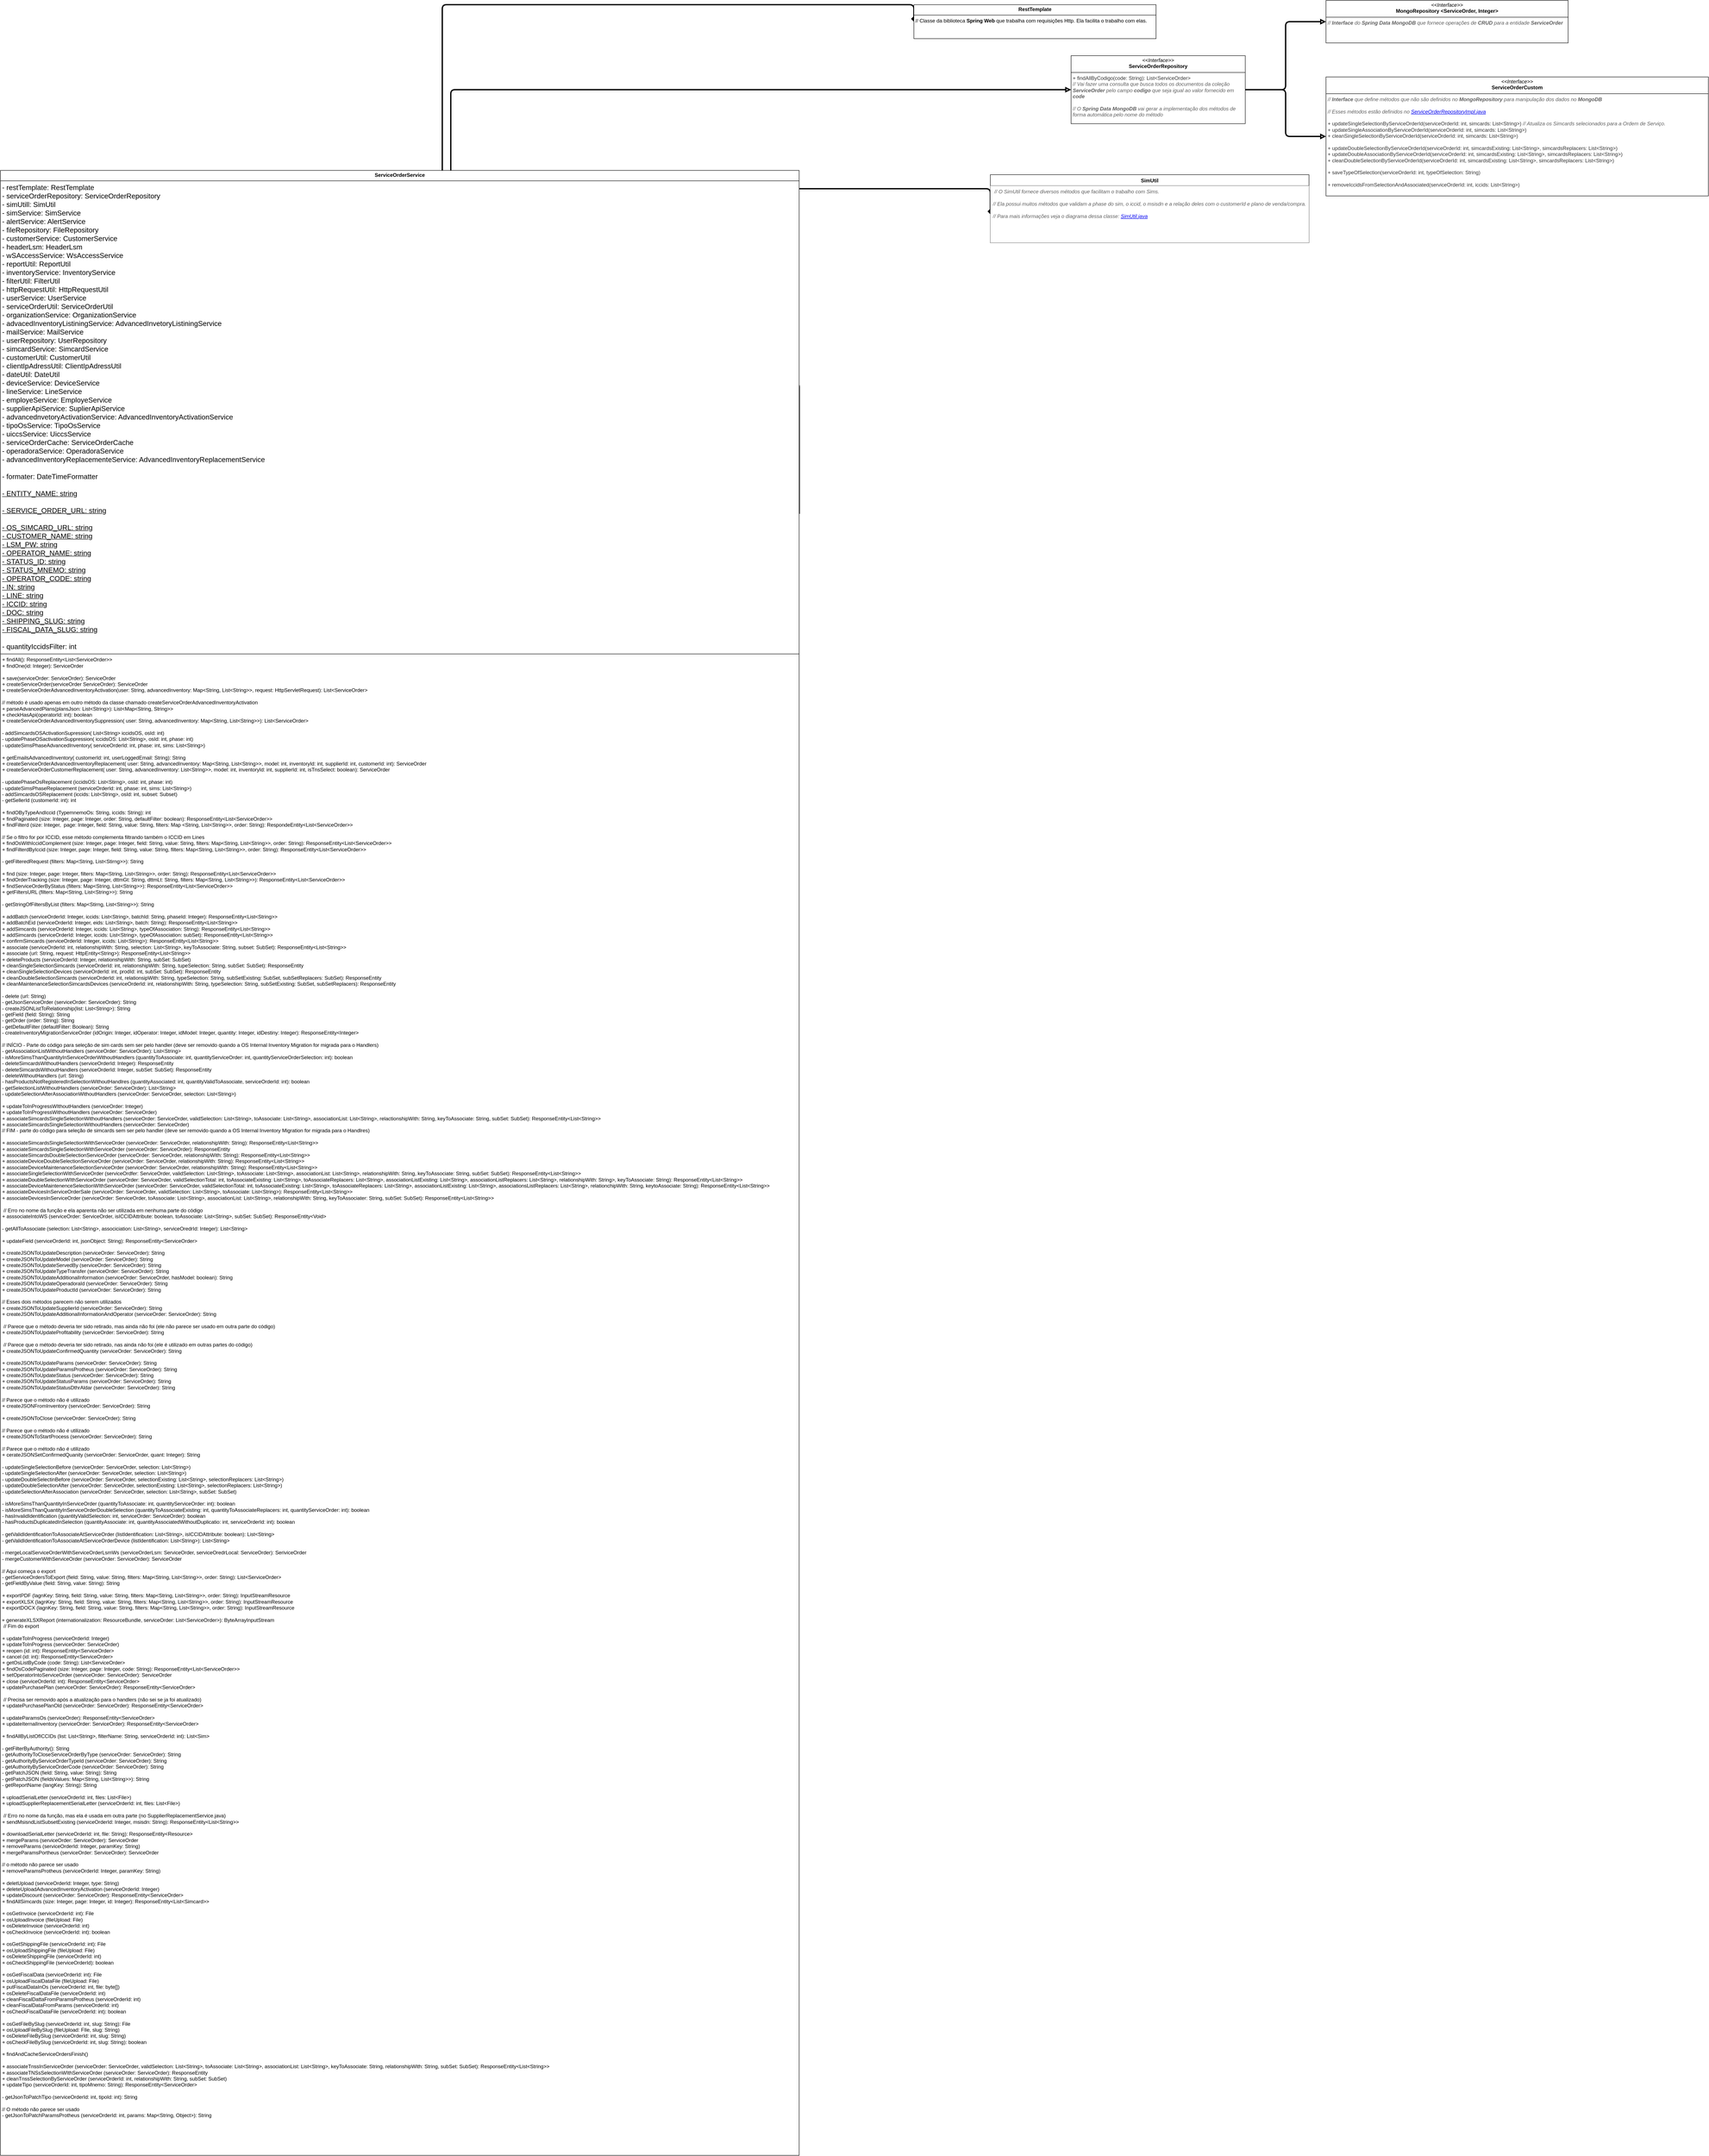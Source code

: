 <mxfile version="25.0.3">
  <diagram name="Página-1" id="n3oqPN_mnhxu3oE9vwWN">
    <mxGraphModel dx="5490" dy="2923" grid="1" gridSize="10" guides="1" tooltips="1" connect="1" arrows="1" fold="1" page="1" pageScale="1" pageWidth="827" pageHeight="1169" math="0" shadow="0">
      <root>
        <mxCell id="0" />
        <mxCell id="1" parent="0" />
        <mxCell id="ZAlYBI2UBmGH4MSheu3d-29" style="edgeStyle=orthogonalEdgeStyle;rounded=1;orthogonalLoop=1;jettySize=auto;html=1;exitX=1;exitY=0.173;exitDx=0;exitDy=0;entryX=0;entryY=0.5;entryDx=0;entryDy=0;endArrow=diamond;endFill=1;strokeWidth=3;curved=0;exitPerimeter=0;" parent="1" source="ZAlYBI2UBmGH4MSheu3d-26" target="ZAlYBI2UBmGH4MSheu3d-27" edge="1">
          <mxGeometry relative="1" as="geometry">
            <Array as="points">
              <mxPoint x="1180" y="960" />
              <mxPoint x="1180" y="70" />
            </Array>
          </mxGeometry>
        </mxCell>
        <mxCell id="ZAlYBI2UBmGH4MSheu3d-33" style="edgeStyle=orthogonalEdgeStyle;rounded=1;orthogonalLoop=1;jettySize=auto;html=1;exitX=0.995;exitY=0.306;exitDx=0;exitDy=0;entryX=0;entryY=0.5;entryDx=0;entryDy=0;strokeWidth=3;endArrow=block;endFill=0;sourcePerimeterSpacing=0;strokeColor=default;curved=0;exitPerimeter=0;" parent="1" source="ZAlYBI2UBmGH4MSheu3d-26" target="ZAlYBI2UBmGH4MSheu3d-32" edge="1">
          <mxGeometry relative="1" as="geometry">
            <Array as="points">
              <mxPoint x="1155" y="824" />
              <mxPoint x="1200" y="824" />
              <mxPoint x="1200" y="230" />
            </Array>
          </mxGeometry>
        </mxCell>
        <mxCell id="YH0yCFTqml4QWrOIWOWk-8" style="edgeStyle=orthogonalEdgeStyle;rounded=1;orthogonalLoop=1;jettySize=auto;html=1;entryX=0;entryY=0.5;entryDx=0;entryDy=0;endArrow=diamond;endFill=1;curved=0;strokeWidth=3;" parent="1" source="ZAlYBI2UBmGH4MSheu3d-26" target="YH0yCFTqml4QWrOIWOWk-5" edge="1">
          <mxGeometry relative="1" as="geometry">
            <Array as="points">
              <mxPoint x="1220" y="900" />
              <mxPoint x="1220" y="503" />
            </Array>
          </mxGeometry>
        </mxCell>
        <mxCell id="ZAlYBI2UBmGH4MSheu3d-26" value="&lt;p style=&quot;margin:0px;margin-top:4px;text-align:center;&quot;&gt;&lt;b&gt;ServiceOrderService&lt;/b&gt;&lt;/p&gt;&lt;hr size=&quot;1&quot; style=&quot;border-style:solid;&quot;&gt;&lt;p style=&quot;margin:0px;margin-left:4px;&quot;&gt;&lt;span data-lucid-content=&quot;{&amp;quot;t&amp;quot;:&amp;quot;- restTemplate: RestTemplate\n- serviceOrderRepository: ServiceOrderRepository\n- simUtill: SimUtil\n- simService: SimService\n- alertService: AlertService\n- fileRepository: FileRepository\n- customerService: CustomerService\n- headerLsm: HeaderLsm\n- wSAccessService: WsAccessService\n- reportUtil: ReportUtil\n- inventoryService: InventoryService\n- filterUtil: FilterUtil\n- httpRequestUtil: HttpRequestUtil\n- userService: UserService\n- serviceOrderUtil: ServiceOrderUtil\n- organizationService: OrganizationService\n- advacedInventoryListiningService: AdvancedInvetoryListiningService\n- mailService: MailService\n- userRepository: UserRepository\n- simcardService: SimcardService\n- customerUtil: CustomerUtil\n- clientIpAdressUtil: ClientIpAdressUtil\n- dateUtil: DateUtil\n- deviceService: DeviceService\n- lineService: LineService\n- employeService: EmployeService\n- supplierApiService: SuplierApiService\n- advancednvetoryActivationService: AdvancedInventoryActivationService\n- tipoOsService: TipoOsService\n- uiccsService: UiccsService\n- serviceOrderCache: ServiceOrderCache\n- operadoraService: OperadoraService\n- advancedInventoryReplacementeService: AdvancedInventoryReplacementService\n\n- formater: DateTimeFormatter\n\n- ENTITY_NAME: string\n\n- SERVICE_ORDER_URL: string\n\n- OS_SIMCARD_URL: string\n- CUSTOMER_NAME: string\n- LSM_PW: string\n- OPERATOR_NAME: string\n- STATUS_ID: string\n- STATUS_MNEMO: string\n- OPERATOR_CODE: string\n- IN: string\n- LINE: string\n- ICCID: string\n- DOC: string\n- SHIPPING_SLUG: string\n- FISCAL_DATA_SLUG: string\n\n- quantityIccidsFilter: int&amp;quot;,&amp;quot;m&amp;quot;:[{&amp;quot;s&amp;quot;:0,&amp;quot;n&amp;quot;:&amp;quot;s&amp;quot;,&amp;quot;v&amp;quot;:22.222,&amp;quot;e&amp;quot;:1552},{&amp;quot;s&amp;quot;:1206,&amp;quot;n&amp;quot;:&amp;quot;u&amp;quot;,&amp;quot;v&amp;quot;:true,&amp;quot;e&amp;quot;:1523}]}&quot; data-lucid-type=&quot;application/vnd.lucid.text&quot;&gt;&lt;span style=&quot;font-size:16.667px;&quot;&gt;- restTemplate: RestTemplate&lt;br&gt;&lt;/span&gt;&lt;span style=&quot;font-size:16.667px;&quot;&gt;- serviceOrderRepository: ServiceOrderRepository&lt;br&gt;&lt;/span&gt;&lt;span style=&quot;font-size:16.667px;&quot;&gt;- simUtill: SimUtil&lt;br&gt;&lt;/span&gt;&lt;span style=&quot;font-size:16.667px;&quot;&gt;- simService: SimService&lt;br&gt;&lt;/span&gt;&lt;span style=&quot;font-size:16.667px;&quot;&gt;- alertService: AlertService&lt;br&gt;&lt;/span&gt;&lt;span style=&quot;font-size:16.667px;&quot;&gt;- fileRepository: FileRepository&lt;br&gt;&lt;/span&gt;&lt;span style=&quot;font-size:16.667px;&quot;&gt;- customerService: CustomerService&lt;br&gt;&lt;/span&gt;&lt;span style=&quot;font-size:16.667px;&quot;&gt;- headerLsm: HeaderLsm&lt;br&gt;&lt;/span&gt;&lt;span style=&quot;font-size:16.667px;&quot;&gt;- wSAccessService: WsAccessService&lt;br&gt;&lt;/span&gt;&lt;span style=&quot;font-size:16.667px;&quot;&gt;- reportUtil: ReportUtil&lt;br&gt;&lt;/span&gt;&lt;span style=&quot;font-size:16.667px;&quot;&gt;- inventoryService: InventoryService&lt;br&gt;&lt;/span&gt;&lt;span style=&quot;font-size:16.667px;&quot;&gt;- filterUtil: FilterUtil&lt;br&gt;&lt;/span&gt;&lt;span style=&quot;font-size:16.667px;&quot;&gt;- httpRequestUtil: HttpRequestUtil&lt;br&gt;&lt;/span&gt;&lt;span style=&quot;font-size:16.667px;&quot;&gt;- userService: UserService&lt;br&gt;&lt;/span&gt;&lt;span style=&quot;font-size:16.667px;&quot;&gt;- serviceOrderUtil: ServiceOrderUtil&lt;br&gt;&lt;/span&gt;&lt;span style=&quot;font-size:16.667px;&quot;&gt;- organizationService: OrganizationService&lt;br&gt;&lt;/span&gt;&lt;span style=&quot;font-size:16.667px;&quot;&gt;- advacedInventoryListiningService: AdvancedInvetoryListiningService&lt;br&gt;&lt;/span&gt;&lt;span style=&quot;font-size:16.667px;&quot;&gt;- mailService: MailService&lt;br&gt;&lt;/span&gt;&lt;span style=&quot;font-size:16.667px;&quot;&gt;- userRepository: UserRepository&lt;br&gt;&lt;/span&gt;&lt;span style=&quot;font-size:16.667px;&quot;&gt;- simcardService: SimcardService&lt;br&gt;&lt;/span&gt;&lt;span style=&quot;font-size:16.667px;&quot;&gt;- customerUtil: CustomerUtil&lt;br&gt;&lt;/span&gt;&lt;span style=&quot;font-size:16.667px;&quot;&gt;- clientIpAdressUtil: ClientIpAdressUtil&lt;br&gt;&lt;/span&gt;&lt;span style=&quot;font-size:16.667px;&quot;&gt;- dateUtil: DateUtil&lt;br&gt;&lt;/span&gt;&lt;span style=&quot;font-size:16.667px;&quot;&gt;- deviceService: DeviceService&lt;br&gt;&lt;/span&gt;&lt;span style=&quot;font-size:16.667px;&quot;&gt;- lineService: LineService&lt;br&gt;&lt;/span&gt;&lt;span style=&quot;font-size:16.667px;&quot;&gt;- employeService: EmployeService&lt;br&gt;&lt;/span&gt;&lt;span style=&quot;font-size:16.667px;&quot;&gt;- supplierApiService: SuplierApiService&lt;br&gt;&lt;/span&gt;&lt;span style=&quot;font-size:16.667px;&quot;&gt;- advancednvetoryActivationService: AdvancedInventoryActivationService&lt;br&gt;&lt;/span&gt;&lt;span style=&quot;font-size:16.667px;&quot;&gt;- tipoOsService: TipoOsService&lt;br&gt;&lt;/span&gt;&lt;span style=&quot;font-size:16.667px;&quot;&gt;- uiccsService: UiccsService&lt;br&gt;&lt;/span&gt;&lt;span style=&quot;font-size:16.667px;&quot;&gt;- serviceOrderCache: ServiceOrderCache&lt;br&gt;&lt;/span&gt;&lt;span style=&quot;font-size:16.667px;&quot;&gt;- operadoraService: OperadoraService&lt;br&gt;&lt;/span&gt;&lt;span style=&quot;font-size:16.667px;&quot;&gt;- advancedInventoryReplacementeService: AdvancedInventoryReplacementService&lt;br&gt;&lt;/span&gt;&lt;span style=&quot;font-size:16.667px;&quot;&gt;&lt;br&gt;&lt;/span&gt;&lt;span style=&quot;font-size:16.667px;&quot;&gt;- formater: DateTimeFormatter&lt;br&gt;&lt;/span&gt;&lt;span style=&quot;font-size:16.667px;&quot;&gt;&lt;br&gt;&lt;/span&gt;&lt;span style=&quot;text-decoration-line: underline; font-size: 16.667px;&quot;&gt;- ENTITY_NAME: string&lt;br&gt;&lt;/span&gt;&lt;span style=&quot;text-decoration-line: underline; font-size: 16.667px;&quot;&gt;&lt;br&gt;&lt;/span&gt;&lt;span style=&quot;text-decoration-line: underline; font-size: 16.667px;&quot;&gt;- SERVICE_ORDER_URL: string&lt;br&gt;&lt;/span&gt;&lt;span style=&quot;text-decoration-line: underline; font-size: 16.667px;&quot;&gt;&lt;br&gt;&lt;/span&gt;&lt;span style=&quot;text-decoration-line: underline; font-size: 16.667px;&quot;&gt;- OS_SIMCARD_URL: string&lt;br&gt;&lt;/span&gt;&lt;span style=&quot;text-decoration-line: underline; font-size: 16.667px;&quot;&gt;- CUSTOMER_NAME: string&lt;br&gt;&lt;/span&gt;&lt;span style=&quot;text-decoration-line: underline; font-size: 16.667px;&quot;&gt;- LSM_PW: string&lt;br&gt;&lt;/span&gt;&lt;span style=&quot;text-decoration-line: underline; font-size: 16.667px;&quot;&gt;- OPERATOR_NAME: string&lt;br&gt;&lt;/span&gt;&lt;span style=&quot;text-decoration-line: underline; font-size: 16.667px;&quot;&gt;- STATUS_ID: string&lt;br&gt;&lt;/span&gt;&lt;span style=&quot;text-decoration-line: underline; font-size: 16.667px;&quot;&gt;- STATUS_MNEMO: string&lt;br&gt;&lt;/span&gt;&lt;span style=&quot;text-decoration-line: underline; font-size: 16.667px;&quot;&gt;- OPERATOR_CODE: string&lt;br&gt;&lt;/span&gt;&lt;span style=&quot;text-decoration-line: underline; font-size: 16.667px;&quot;&gt;- IN: string&lt;br&gt;&lt;/span&gt;&lt;span style=&quot;text-decoration-line: underline; font-size: 16.667px;&quot;&gt;- LINE: string&lt;br&gt;&lt;/span&gt;&lt;span style=&quot;text-decoration-line: underline; font-size: 16.667px;&quot;&gt;- ICCID: string&lt;br&gt;&lt;/span&gt;&lt;span style=&quot;text-decoration-line: underline; font-size: 16.667px;&quot;&gt;- DOC: string&lt;br&gt;&lt;/span&gt;&lt;span style=&quot;text-decoration-line: underline; font-size: 16.667px;&quot;&gt;- SHIPPING_SLUG: string&lt;br&gt;&lt;/span&gt;&lt;span style=&quot;text-decoration-line: underline; font-size: 16.667px;&quot;&gt;- FISCAL_DATA_SLUG: string&lt;/span&gt;&lt;span style=&quot;font-size:16.667px;&quot;&gt;&lt;br&gt;&lt;/span&gt;&lt;span style=&quot;font-size:16.667px;&quot;&gt;&lt;br&gt;&lt;/span&gt;&lt;span style=&quot;font-size:16.667px;&quot;&gt;- quantityIccidsFilter: int&lt;/span&gt;&lt;/span&gt;&lt;/p&gt;&lt;hr size=&quot;1&quot; style=&quot;border-style:solid;&quot;&gt;&lt;p style=&quot;margin:0px;margin-left:4px;&quot;&gt;+ findAll(): ResponseEntity&amp;lt;List&amp;lt;ServiceOrder&amp;gt;&amp;gt;&lt;/p&gt;&lt;p style=&quot;margin:0px;margin-left:4px;&quot;&gt;+ findOne(id: Integer): ServiceOrder&lt;/p&gt;&lt;p style=&quot;margin:0px;margin-left:4px;&quot;&gt;&lt;br&gt;&lt;/p&gt;&lt;p style=&quot;margin:0px;margin-left:4px;&quot;&gt;+ save(serviceOrder: ServiceOrder): ServiceOrder&lt;/p&gt;&lt;p style=&quot;margin:0px;margin-left:4px;&quot;&gt;+ createServiceOrder(serviceOrder ServiceOrder): ServiceOrder&lt;/p&gt;&lt;p style=&quot;margin:0px;margin-left:4px;&quot;&gt;+ createServiceOrderAdvancedInventoryActivation(user: String, advancedInventory: Map&amp;lt;String, List&amp;lt;String&amp;gt;&amp;gt;, request: HttpServletRequest): List&amp;lt;ServiceOrder&amp;gt;&lt;/p&gt;&lt;p style=&quot;margin:0px;margin-left:4px;&quot;&gt;&lt;br&gt;&lt;/p&gt;&lt;p style=&quot;margin:0px;margin-left:4px;&quot;&gt;// método é usado apenas em outro método da classe chamado createServiceOrderAdvancedInventoryActivation&lt;/p&gt;&lt;p style=&quot;margin:0px;margin-left:4px;&quot;&gt;+ parseAdvancedPlans(plansJson: List&amp;lt;String&amp;gt;): List&amp;lt;Map&amp;lt;String, String&amp;gt;&amp;gt;&lt;/p&gt;&lt;p style=&quot;margin:0px;margin-left:4px;&quot;&gt;+ checkHasApi(operatorId: int): boolean&lt;/p&gt;&lt;p style=&quot;margin:0px;margin-left:4px;&quot;&gt;+ createServiceOrderAdvancedInventorySuppression( user: String, advancedInventory: Map&amp;lt;String, List&amp;lt;String&amp;gt;&amp;gt;): List&amp;lt;ServiceOrder&amp;gt;&lt;/p&gt;&lt;p style=&quot;margin:0px;margin-left:4px;&quot;&gt;&lt;br&gt;&lt;/p&gt;&lt;p style=&quot;margin:0px;margin-left:4px;&quot;&gt;- addSimcardsOSActivationSupression( List&amp;lt;String&amp;gt; iccidsOS, osId: int)&lt;/p&gt;&lt;p style=&quot;margin:0px;margin-left:4px;&quot;&gt;- updatePhaseOSactivationSuppression( iccidsOS: List&amp;lt;String&amp;gt;, osId: int, phase: int)&lt;/p&gt;&lt;p style=&quot;margin:0px;margin-left:4px;&quot;&gt;- updateSimsPhaseAdvancedInventory( serviceOrderId: int, phase: int, sims: List&amp;lt;String&amp;gt;)&lt;/p&gt;&lt;p style=&quot;margin:0px;margin-left:4px;&quot;&gt;&lt;br&gt;&lt;/p&gt;&lt;p style=&quot;margin:0px;margin-left:4px;&quot;&gt;+ getEmailsAdvancedInventory( customerId: int, userLoggedEmail: String): String&lt;/p&gt;&lt;p style=&quot;margin:0px;margin-left:4px;&quot;&gt;+ createServiceOrderAdvancedInventoryReplacement( user: String, advancedInventory: Map&amp;lt;String, List&amp;lt;String&amp;gt;&amp;gt;, model: int, inventoryId: int, supplierId: int, customerId: int): ServiceOrder&lt;/p&gt;&lt;p style=&quot;margin:0px;margin-left:4px;&quot;&gt;+ createServiceOrderCustomerReplacement( user: String, advancedInventory: List&amp;lt;String&amp;gt;&amp;gt;, model: int, inventoryId: int, supplierId: int, isTnsSelect: boolean): ServiceOrder&lt;/p&gt;&lt;p style=&quot;margin:0px;margin-left:4px;&quot;&gt;&lt;br&gt;&lt;/p&gt;&lt;p style=&quot;margin:0px;margin-left:4px;&quot;&gt;- updatePhaseOsReplacement (iccidsOS: List&amp;lt;Stirng&amp;gt;, osId: int, phase: int)&lt;/p&gt;&lt;p style=&quot;margin:0px;margin-left:4px;&quot;&gt;- updateSimsPhaseReplacement (serviceOrderId: int, phase: int, sims: List&amp;lt;String&amp;gt;)&lt;/p&gt;&lt;p style=&quot;margin:0px;margin-left:4px;&quot;&gt;- addSimcardsOSReplacement (iccids: List&amp;lt;String&amp;gt;, osId: int, subset: Subset)&lt;/p&gt;&lt;p style=&quot;margin:0px;margin-left:4px;&quot;&gt;- getSellerId (customerId: int): int&lt;/p&gt;&lt;p style=&quot;margin:0px;margin-left:4px;&quot;&gt;&lt;br&gt;&lt;/p&gt;&lt;p style=&quot;margin:0px;margin-left:4px;&quot;&gt;+ findOByTypeAndIccid (TypemnemoOs: String, iccids: String): int&lt;/p&gt;&lt;p style=&quot;margin:0px;margin-left:4px;&quot;&gt;+ findPaginated (size: Integer, page: Integer, order: String, defaultFilter: boolean): ResponseEntity&amp;lt;List&amp;lt;ServiceOrder&amp;gt;&amp;gt;&lt;/p&gt;&lt;p style=&quot;margin:0px;margin-left:4px;&quot;&gt;+ findFilterd (size: Integer,&amp;nbsp; page: Integer, field: String, value: String, filters: Map &amp;lt;String, List&amp;lt;String&amp;gt;&amp;gt;, order: String): RespondeEntity&amp;lt;List&amp;lt;ServiceOrder&amp;gt;&amp;gt;&lt;/p&gt;&lt;p style=&quot;margin:0px;margin-left:4px;&quot;&gt;&lt;br&gt;&lt;/p&gt;&lt;p style=&quot;margin:0px;margin-left:4px;&quot;&gt;// Se o filtro for por ICCID, esse método complementa filtrando também o ICCID em Lines&lt;/p&gt;&lt;p style=&quot;margin:0px;margin-left:4px;&quot;&gt;+ findOsWithIccidComplement (size: Integer, page: Integer, field: String, value: String, filters: Map&amp;lt;String, List&amp;lt;String&amp;gt;&amp;gt;, order: String): ResponseEntity&amp;lt;List&amp;lt;ServiceOrder&amp;gt;&amp;gt;&lt;/p&gt;&lt;p style=&quot;margin:0px;margin-left:4px;&quot;&gt;+ findFilterdByIccid (size: Integer, page: Integer, field: String, value: String, filters: Map&amp;lt;String, List&amp;lt;String&amp;gt;&amp;gt;, order: String): ResponseEntity&amp;lt;List&amp;lt;ServiceOrder&amp;gt;&amp;gt;&lt;/p&gt;&lt;p style=&quot;margin:0px;margin-left:4px;&quot;&gt;&lt;br&gt;&lt;/p&gt;&lt;p style=&quot;margin:0px;margin-left:4px;&quot;&gt;- getFilteredRequest (filters: Map&amp;lt;String, List&amp;lt;Stirng&amp;gt;&amp;gt;): String&lt;/p&gt;&lt;p style=&quot;margin:0px;margin-left:4px;&quot;&gt;&lt;br&gt;&lt;/p&gt;&lt;p style=&quot;margin:0px;margin-left:4px;&quot;&gt;+ find (size: Integer, page: Integer, filters: Map&amp;lt;String, List&amp;lt;String&amp;gt;&amp;gt;, order: String): ResponseEntity&amp;lt;List&amp;lt;ServiceOrder&amp;gt;&amp;gt;&lt;/p&gt;&lt;p style=&quot;margin:0px;margin-left:4px;&quot;&gt;+&amp;nbsp;&lt;span style=&quot;background-color: initial;&quot;&gt;findOrderTracking (&lt;/span&gt;&lt;span style=&quot;background-color: initial;&quot;&gt;size: Integer, &lt;/span&gt;&lt;span style=&quot;background-color: initial;&quot;&gt;page: Integer, &lt;/span&gt;&lt;span style=&quot;background-color: initial;&quot;&gt;dttmGt: String, &lt;/span&gt;&lt;span style=&quot;background-color: initial;&quot;&gt;dttmLt: String, &lt;/span&gt;&lt;span style=&quot;background-color: initial;&quot;&gt;filters: Map&amp;lt;String, List&amp;lt;String&amp;gt;&amp;gt;): ResponseEntity&amp;lt;List&amp;lt;ServiceOrder&amp;gt;&amp;gt;&lt;/span&gt;&lt;/p&gt;&lt;p style=&quot;margin:0px;margin-left:4px;&quot;&gt;&lt;span style=&quot;background-color: initial;&quot;&gt;+ findServiceOrderByStatus (filters: Map&amp;lt;String, List&amp;lt;String&amp;gt;&amp;gt;): ResponseEntity&amp;lt;List&amp;lt;ServiceOrder&amp;gt;&amp;gt;&lt;/span&gt;&lt;/p&gt;&lt;p style=&quot;margin:0px;margin-left:4px;&quot;&gt;&lt;span style=&quot;background-color: initial;&quot;&gt;+ getFiltersURL (filters: Map&amp;lt;String, List&amp;lt;String&amp;gt;&amp;gt;): String&lt;/span&gt;&lt;/p&gt;&lt;p style=&quot;margin:0px;margin-left:4px;&quot;&gt;&lt;br&gt;&lt;/p&gt;&lt;p style=&quot;margin:0px;margin-left:4px;&quot;&gt;- getStringOfFiltersByList (filters: Map&amp;lt;Stirng, List&amp;lt;String&amp;gt;&amp;gt;): String&lt;/p&gt;&lt;p style=&quot;margin:0px;margin-left:4px;&quot;&gt;&lt;br&gt;&lt;/p&gt;&lt;p style=&quot;margin:0px;margin-left:4px;&quot;&gt;+ addBatch (serviceOrderId: Integer, iccids: List&amp;lt;String&amp;gt;, batchId: String, phaseId: Integer): ResponseEntity&amp;lt;List&amp;lt;String&amp;gt;&amp;gt;&lt;/p&gt;&lt;p style=&quot;margin:0px;margin-left:4px;&quot;&gt;+ addBatchEid (serviceOrderId: Integer, eids: List&amp;lt;String&amp;gt;, batch: String): ResponseEntity&amp;lt;List&amp;lt;String&amp;gt;&amp;gt;&lt;/p&gt;&lt;p style=&quot;margin:0px;margin-left:4px;&quot;&gt;+ addSimcards (serviceOrderId: Integer, iccids: List&amp;lt;String&amp;gt;, typeOfAssociation: String): ResponseEntity&amp;lt;List&amp;lt;String&amp;gt;&amp;gt;&lt;/p&gt;&lt;p style=&quot;margin:0px;margin-left:4px;&quot;&gt;+ addSimcards (serviceOrderId: Integer, iccids: List&amp;lt;String&amp;gt;, typeOfAssociation: subSet): ResponseEntity&amp;lt;List&amp;lt;String&amp;gt;&amp;gt;&lt;/p&gt;&lt;p style=&quot;margin:0px;margin-left:4px;&quot;&gt;+ confirmSimcards (serviceOrderId: Integer, iccids: List&amp;lt;String&amp;gt;): ResponseEntity&amp;lt;List&amp;lt;String&amp;gt;&amp;gt;&lt;/p&gt;&lt;p style=&quot;margin:0px;margin-left:4px;&quot;&gt;+ associate (serviceOrderId: int, relationshipWith: String, selection: List&amp;lt;String&amp;gt;, keyToAssociate: String, subset: SubSet): ResponseEntity&amp;lt;List&amp;lt;String&amp;gt;&amp;gt;&lt;/p&gt;&lt;p style=&quot;margin:0px;margin-left:4px;&quot;&gt;+ associate (url: String, request: HttpEntity&amp;lt;String&amp;gt;): ResponseEntity&amp;lt;List&amp;lt;String&amp;gt;&amp;gt;&lt;/p&gt;&lt;p style=&quot;margin:0px;margin-left:4px;&quot;&gt;+ deleteProducts (serviceOrderId: Integer, relationshipWith: String, subSet: SubSet)&lt;/p&gt;&lt;p style=&quot;margin:0px;margin-left:4px;&quot;&gt;+ cleanSingleSelectionSimcards (serviceOrderId: int, relationshipWith: String, tupeSelection: String, subSet: SubSet): ResponseEntity&lt;/p&gt;&lt;p style=&quot;margin:0px;margin-left:4px;&quot;&gt;+ cleanSingleSelectionDevices (serviceOrderId: int, prodId: int, subSet: SubSet): ResponseEntity&lt;/p&gt;&lt;p style=&quot;margin:0px;margin-left:4px;&quot;&gt;+ cleanDoubleSelectionSimcards (serviceOrderId: int, relationsipWith: String, typeSelection: String, subSetExisting: SubSet, subSetReplacers: SubSet): ResponseEntity&lt;/p&gt;&lt;p style=&quot;margin:0px;margin-left:4px;&quot;&gt;+ cleanMaintenanceSelectionSimcardsDevices (serviceOrderId: int, relationshipWith: String, typeSelection: String, subSetExisting: SubSet, subSetReplacers): ResponseEntity&lt;/p&gt;&lt;p style=&quot;margin:0px;margin-left:4px;&quot;&gt;&lt;br&gt;&lt;/p&gt;&lt;p style=&quot;margin:0px;margin-left:4px;&quot;&gt;- delete (url: String)&lt;/p&gt;&lt;p style=&quot;margin:0px;margin-left:4px;&quot;&gt;- getJsonServiceOrder (serviceOrder: ServiceOrder): String&lt;/p&gt;&lt;p style=&quot;margin:0px;margin-left:4px;&quot;&gt;- createJSONListToRelationship(list: List&amp;lt;String&amp;gt;): String&lt;/p&gt;&lt;p style=&quot;margin:0px;margin-left:4px;&quot;&gt;- getField (field: String): String&lt;/p&gt;&lt;p style=&quot;margin:0px;margin-left:4px;&quot;&gt;- getOrder (order: String): String&lt;/p&gt;&lt;p style=&quot;margin:0px;margin-left:4px;&quot;&gt;- getDefaultFilter (defaultFilter: Boolean): String&lt;/p&gt;&lt;p style=&quot;margin:0px;margin-left:4px;&quot;&gt;- createInventoryMigrationServiceOrder (idOrigin: Integer, idOperator: Integer, idModel: Integer, quantity: Integer, idDestiny: Integer): ResponseEntity&amp;lt;Integer&amp;gt;&lt;/p&gt;&lt;p style=&quot;margin:0px;margin-left:4px;&quot;&gt;&lt;br&gt;&lt;/p&gt;&lt;p style=&quot;margin:0px;margin-left:4px;&quot;&gt;// INÍCIO - Parte do código para seleção de sim cards sem ser pelo handler (deve ser removido quando a OS Internal Inventory Migration for migrada para o Handlers)&lt;/p&gt;&lt;p style=&quot;margin:0px;margin-left:4px;&quot;&gt;- getAssociationListWithoutHandlers (serviceOrder: ServiceOrder): List&amp;lt;String&amp;gt;&lt;/p&gt;&lt;p style=&quot;margin:0px;margin-left:4px;&quot;&gt;- isMoreSimsThanQuantityInServiceOrderWithoutHandlers (quantityToAssociate: int, quantityServiceOrder: int, quantityServiceOrderSelection: int): boolean&lt;/p&gt;&lt;p style=&quot;margin:0px;margin-left:4px;&quot;&gt;- deleteSimcardsWithoutHandlers (serviceOrderId: Integer): ResponseEntity&lt;/p&gt;&lt;p style=&quot;margin:0px;margin-left:4px;&quot;&gt;- deleteSimcardsWithoutHandlers (serviceOrderId: Integer, subSet: SubSet): ResponseEntity&lt;/p&gt;&lt;p style=&quot;margin:0px;margin-left:4px;&quot;&gt;- deleteWithoutHandlers (url: String)&lt;/p&gt;&lt;p style=&quot;margin:0px;margin-left:4px;&quot;&gt;- hasProductsNotRegisteredInSelectionWithoutHandlres (quantityAssociated: int, quantityValidToAssociate, serviceOrderId: int): boolean&lt;/p&gt;&lt;p style=&quot;margin:0px;margin-left:4px;&quot;&gt;- getSelectionListWithoutHandlers (serviceOrder: ServiceOrder): List&amp;lt;String&amp;gt;&lt;/p&gt;&lt;p style=&quot;margin:0px;margin-left:4px;&quot;&gt;&lt;span style=&quot;background-color: initial;&quot;&gt;- updateSelectionAfterAssociationWithoutHandlers (serviceOrder: ServiceOrder, selection: List&amp;lt;String&amp;gt;)&lt;/span&gt;&lt;/p&gt;&lt;p style=&quot;margin:0px;margin-left:4px;&quot;&gt;&lt;br&gt;&lt;/p&gt;&lt;p style=&quot;margin:0px;margin-left:4px;&quot;&gt;+ updateToInProgressWIthoutHandlers (serviceOrder: Integer)&lt;/p&gt;&lt;p style=&quot;margin:0px;margin-left:4px;&quot;&gt;+ updateToInProgressWithoutHandlers (serviceOrder: ServiceOrder)&lt;/p&gt;&lt;p style=&quot;margin:0px;margin-left:4px;&quot;&gt;+ associateSimcardsSingleSelectionWithoutHandlers (serviceOrder: ServiceOrder, validSelection: List&amp;lt;String&amp;gt;, toAssociate: List&amp;lt;String&amp;gt;, associationList: List&amp;lt;String&amp;gt;, relactionshipWith: String, keyToAssociate: String, subSet: SubSet): ResponseEntity&amp;lt;List&amp;lt;String&amp;gt;&amp;gt;&lt;/p&gt;&lt;p style=&quot;margin:0px;margin-left:4px;&quot;&gt;+ associateSimcardsSingleSelectionWithoutHandlers (serviceOrder: ServiceOrder)&lt;/p&gt;&lt;p style=&quot;margin:0px;margin-left:4px;&quot;&gt;// FIM - parte do código para seleção de simcards sem ser pelo handler (deve ser removido quando a OS Internal Inventory Migration for migrada para o Handlres)&lt;/p&gt;&lt;p style=&quot;margin:0px;margin-left:4px;&quot;&gt;&lt;br&gt;&lt;/p&gt;&lt;p style=&quot;margin:0px;margin-left:4px;&quot;&gt;+ associateSimcardsSingleSelectionWithServiceOrder (serviceOrder: ServiceOrder, relationshipWith: String): ResponseEntity&amp;lt;List&amp;lt;String&amp;gt;&amp;gt;&lt;/p&gt;&lt;p style=&quot;margin:0px;margin-left:4px;&quot;&gt;+ associateSimcardsSingleSelectionWithServiceOrder (serviceOrder: ServiceOrder): ResponseEntity&lt;/p&gt;&lt;p style=&quot;margin:0px;margin-left:4px;&quot;&gt;+ associateSimcardsDoubleSelectionServiceOrder (serviceOrder: ServiceOrder, relationshipWith: String): ResponseEntity&amp;lt;List&amp;lt;String&amp;gt;&amp;gt;&lt;br&gt;+ associateDeviceDoubleSelectionServiceOrder (serviceOrder: ServiceOrder, relationshipWith: String): ResponseEntity&amp;lt;List&amp;lt;String&amp;gt;&amp;gt;&lt;/p&gt;&lt;p style=&quot;margin:0px;margin-left:4px;&quot;&gt;+ associateDeviceMaintenanceSelectionServiceOrder (serviceOrder: ServiceOrder, relationshipWith: String): ResponseEntity&amp;lt;List&amp;lt;String&amp;gt;&amp;gt;&lt;/p&gt;&lt;p style=&quot;margin:0px;margin-left:4px;&quot;&gt;+ associateSingleSelectionWithServiceOrder (serviceOrdfer: ServiceOrder, validSelection: List&amp;lt;String&amp;gt;, toAssociate: List&amp;lt;String&amp;gt;, associationList: List&amp;lt;String&amp;gt;, relationshipWith: String, keyToAssociate: String, subSet: SubSet): ResponseEntity&amp;lt;List&amp;lt;String&amp;gt;&amp;gt;&lt;/p&gt;&lt;p style=&quot;margin:0px;margin-left:4px;&quot;&gt;+ associateDoubleSelectionWIthServiceOrder (serviceOrder: ServiceOrder, validSelectionTotal: int, toAssociateExisting: List&amp;lt;String&amp;gt;, toAssociateReplacers: List&amp;lt;String&amp;gt;, associationListExisting: List&amp;lt;String&amp;gt;, associationListReplacers: List&amp;lt;String&amp;gt;, relationshipWith: String&amp;gt;, keyToAssociate: String): ResponseEntity&amp;lt;List&amp;lt;String&amp;gt;&amp;gt;&lt;/p&gt;&lt;p style=&quot;margin:0px;margin-left:4px;&quot;&gt;+ associateDeviceMaintenenceSelectionWIthServiceOrder (serviceOrder: ServiceOrder, validSelectionTotal: int, toAssociateExisting: List&amp;lt;String&amp;gt;, toAssociateReplacers: List&amp;lt;String&amp;gt;, associationListExisting: List&amp;lt;String&amp;gt;, associationsListReplacers: List&amp;lt;String&amp;gt;, relationchipWith: String, keytoAssociate: String): ResponseEntity&amp;lt;List&amp;lt;String&amp;gt;&amp;gt;&lt;/p&gt;&lt;p style=&quot;margin:0px;margin-left:4px;&quot;&gt;+ associateDevicesInServiceOrderSale (serviceOrder: ServiceOrder, validSelection: List&amp;lt;String&amp;gt;, toAssociate: List&amp;lt;String&amp;gt;): ResponseEntity&amp;lt;List&amp;lt;String&amp;gt;&amp;gt;&lt;/p&gt;&lt;p style=&quot;margin:0px;margin-left:4px;&quot;&gt;+ associateDevicesInServiceOrder (serviceOrder: ServiceOrder, toAssociate: List&amp;lt;String&amp;gt;, associationList: List&amp;lt;String&amp;gt;, relationshipWith: String, keyToAssociater: String, subSet: SubSet): ResponseEntity&amp;lt;List&amp;lt;String&amp;gt;&amp;gt;&lt;/p&gt;&lt;p style=&quot;margin:0px;margin-left:4px;&quot;&gt;&lt;br&gt;&lt;/p&gt;&lt;p style=&quot;margin:0px;margin-left:4px;&quot;&gt;&amp;nbsp;// Erro no nome da função e ela aparenta não ser utilizada em nenhuma parte do código&lt;/p&gt;&lt;p style=&quot;margin:0px;margin-left:4px;&quot;&gt;+ asssociateIntoWS (serviceOrder: ServiceOrder, isICCIDAttribute: boolean, toAssociate: List&amp;lt;String&amp;gt;, subSet: SubSet): ResponseEntity&amp;lt;Void&amp;gt;&lt;/p&gt;&lt;p style=&quot;margin:0px;margin-left:4px;&quot;&gt;&lt;br&gt;&lt;/p&gt;&lt;p style=&quot;margin:0px;margin-left:4px;&quot;&gt;- getAllToAssociate (selection: List&amp;lt;String&amp;gt;, associciation: List&amp;lt;String&amp;gt;, serviceOredrId: Integer): List&amp;lt;String&amp;gt;&lt;/p&gt;&lt;p style=&quot;margin:0px;margin-left:4px;&quot;&gt;&lt;br&gt;&lt;/p&gt;&lt;p style=&quot;margin:0px;margin-left:4px;&quot;&gt;+ updateField (serviceOrderId: int, jsonObject: String): ResponseEntity&amp;lt;ServiceOrder&amp;gt;&lt;/p&gt;&lt;p style=&quot;margin:0px;margin-left:4px;&quot;&gt;&lt;br&gt;&lt;/p&gt;&lt;p style=&quot;margin:0px;margin-left:4px;&quot;&gt;+ createJSONToUpdateDescription (serviceOrder: ServiceOrder): String&lt;/p&gt;&lt;p style=&quot;margin:0px;margin-left:4px;&quot;&gt;+ createJSONToUpdateModel (serviceOrder: ServiceOrder): String&lt;/p&gt;&lt;p style=&quot;margin:0px;margin-left:4px;&quot;&gt;+ createJSONToUpdateServedBy (serviceOrder: ServiceOrder): String&lt;/p&gt;&lt;p style=&quot;margin:0px;margin-left:4px;&quot;&gt;+ createJSONToUpdateTypeTransfer (serviceOrder: ServiceOrder): String&lt;/p&gt;&lt;p style=&quot;margin:0px;margin-left:4px;&quot;&gt;+ createJSONToUpdateAdditionalInformation (serviceOrder: ServiceOrder, hasModel: boolean): String&lt;/p&gt;&lt;p style=&quot;margin:0px;margin-left:4px;&quot;&gt;+ createJSONToUpdateOperadoraId (serviceOrder: ServiceOrder): String&lt;/p&gt;&lt;p style=&quot;margin:0px;margin-left:4px;&quot;&gt;+ createJSONToUpdateProductId (serviceOrder: ServiceOrder): String&lt;/p&gt;&lt;p style=&quot;margin:0px;margin-left:4px;&quot;&gt;&lt;br&gt;&lt;/p&gt;&lt;p style=&quot;margin:0px;margin-left:4px;&quot;&gt;// Esses dois métodos parecem não serem utilizados&lt;/p&gt;&lt;p style=&quot;margin:0px;margin-left:4px;&quot;&gt;+ createJSONToUpdateSupplierId (serviceOrder: ServiceOrder): String&lt;/p&gt;&lt;p style=&quot;margin:0px;margin-left:4px;&quot;&gt;+ createJSONToUpdateAdditionalInformationAndOperator (serviceOrder: ServiceOrder): String&lt;/p&gt;&lt;p style=&quot;margin:0px;margin-left:4px;&quot;&gt;&lt;br&gt;&lt;/p&gt;&lt;p style=&quot;margin:0px;margin-left:4px;&quot;&gt;&amp;nbsp;// Parece que o método deveria ter sido retirado, mas ainda não foi (ele não parece ser usado em outra parte do código)&lt;/p&gt;&lt;p style=&quot;margin:0px;margin-left:4px;&quot;&gt;+ createJSONToUpdateProfitability (serviceOrder: ServiceOrder): String&lt;/p&gt;&lt;p style=&quot;margin:0px;margin-left:4px;&quot;&gt;&lt;br&gt;&lt;/p&gt;&lt;p style=&quot;margin:0px;margin-left:4px;&quot;&gt;&amp;nbsp;// Parece que o método deveria ter sido retirado, nas ainda não foi (ele é utilizado em outras partes do código)&lt;/p&gt;&lt;p style=&quot;margin:0px;margin-left:4px;&quot;&gt;+ createJSONToUpdateConfirmedQuantity (serviceOrder: ServiceOrder): String&lt;/p&gt;&lt;p style=&quot;margin:0px;margin-left:4px;&quot;&gt;&lt;br&gt;&lt;/p&gt;&lt;p style=&quot;margin:0px;margin-left:4px;&quot;&gt;+ createJSONToUpdateParams (serviceOrder: ServiceOrder): String&lt;/p&gt;&lt;p style=&quot;margin:0px;margin-left:4px;&quot;&gt;+ createJSONToUpdateParamsProtheus (serviceOrder: ServiceOrder): String&lt;/p&gt;&lt;p style=&quot;margin:0px;margin-left:4px;&quot;&gt;+ createJSONToUpdateStatus (serviceOrder: ServiceOrder): String&lt;/p&gt;&lt;p style=&quot;margin:0px;margin-left:4px;&quot;&gt;+ createJSONToUpdateStatusParams (serviceOrder: ServiceOrder): String&lt;/p&gt;&lt;p style=&quot;margin:0px;margin-left:4px;&quot;&gt;+ createJSONToUpdateStatusDthrAldar (serviceOrder: ServiceOrder): String&lt;/p&gt;&lt;p style=&quot;margin:0px;margin-left:4px;&quot;&gt;&lt;br&gt;&lt;/p&gt;&lt;p style=&quot;margin:0px;margin-left:4px;&quot;&gt;// Parece que o método não é utilizado&lt;/p&gt;&lt;p style=&quot;margin:0px;margin-left:4px;&quot;&gt;+ createJSONFromInventory (serviceOrder: ServiceOrder): String&lt;/p&gt;&lt;p style=&quot;margin:0px;margin-left:4px;&quot;&gt;&lt;br&gt;&lt;/p&gt;&lt;p style=&quot;margin:0px;margin-left:4px;&quot;&gt;+ createJSONToClose (serviceOrder: ServiceOrder): String&lt;/p&gt;&lt;p style=&quot;margin:0px;margin-left:4px;&quot;&gt;&lt;br&gt;&lt;/p&gt;&lt;p style=&quot;margin:0px;margin-left:4px;&quot;&gt;// Parece que o método não é utilizado&lt;/p&gt;&lt;p style=&quot;margin:0px;margin-left:4px;&quot;&gt;+ createJSONToStartProcess (serviceOrder: ServiceOrder): String&lt;/p&gt;&lt;p style=&quot;margin:0px;margin-left:4px;&quot;&gt;&lt;br&gt;&lt;/p&gt;&lt;p style=&quot;margin:0px;margin-left:4px;&quot;&gt;// Parece que o método não é utilizado&lt;/p&gt;&lt;p style=&quot;margin:0px;margin-left:4px;&quot;&gt;+ cerateJSONSetConfirmedQuanity (serviceOrder: ServiceOrder, quant: Integer): String&lt;/p&gt;&lt;p style=&quot;margin:0px;margin-left:4px;&quot;&gt;&lt;br&gt;&lt;/p&gt;&lt;p style=&quot;margin:0px;margin-left:4px;&quot;&gt;- updateSingleSelectionBefore (serviceOrder: ServiceOrder, selection: List&amp;lt;String&amp;gt;)&lt;/p&gt;&lt;p style=&quot;margin:0px;margin-left:4px;&quot;&gt;- updateSingleSelectionAfter (serviceOrder: ServiceOrder, selection: List&amp;lt;String&amp;gt;)&lt;/p&gt;&lt;p style=&quot;margin:0px;margin-left:4px;&quot;&gt;- updateDoubleSelectinBefore (serviceOrder: ServiceOrder, selectionExisting: List&amp;lt;String&amp;gt;, selectionReplacers: List&amp;lt;String&amp;gt;)&lt;/p&gt;&lt;p style=&quot;margin:0px;margin-left:4px;&quot;&gt;- updateDoubleSelectionAfter (serviceOrder: ServiceOrder, selectionExisting: List&amp;lt;String&amp;gt;, selectionReplacers: List&amp;lt;String&amp;gt;)&lt;/p&gt;&lt;p style=&quot;margin:0px;margin-left:4px;&quot;&gt;- updateSelectionAfterAssociation (serviceOrder: ServiceOrder, selection: List&amp;lt;String&amp;gt;, subSet: SubSet)&lt;/p&gt;&lt;p style=&quot;margin:0px;margin-left:4px;&quot;&gt;&lt;br&gt;&lt;/p&gt;&lt;p style=&quot;margin:0px;margin-left:4px;&quot;&gt;- isMoreSimsThanQuantityInServiceOrder (quantityToAssociate: int, quantityServiceOrder: int): boolean&lt;/p&gt;&lt;p style=&quot;margin:0px;margin-left:4px;&quot;&gt;- isMoreSimsThanQuantityInServiceOrderDoubleSelection (quantityToAssociateExisting: int, quantityToAssociateReplacers: int, quantityServiceOrder: int): boolean&lt;/p&gt;&lt;p style=&quot;margin:0px;margin-left:4px;&quot;&gt;- hasInvalidIdentification (quantityValidSelection: int, serviceOrder: ServiceOrder): boolean&lt;/p&gt;&lt;p style=&quot;margin:0px;margin-left:4px;&quot;&gt;- hasProductsDuplicatedInSelection (quantityAssociate: int, quantityAssociatedWithoutDuplicatio: int, serviceOrderId: int): boolean&lt;/p&gt;&lt;p style=&quot;margin:0px;margin-left:4px;&quot;&gt;&lt;br&gt;&lt;/p&gt;&lt;p style=&quot;margin:0px;margin-left:4px;&quot;&gt;- getValidIdentificationToAssociateAtServiceOrder (listIdentification: List&amp;lt;String&amp;gt;, isICCIDAttribute: boolean): List&amp;lt;String&amp;gt;&lt;/p&gt;&lt;p style=&quot;margin:0px;margin-left:4px;&quot;&gt;- getValidIdentificationToAssociateAtServiceOrderDevice (listIdentifi&lt;span style=&quot;background-color: initial;&quot;&gt;cation: List&amp;lt;String&amp;gt;): List&amp;lt;String&amp;gt;&lt;/span&gt;&lt;/p&gt;&lt;p style=&quot;margin:0px;margin-left:4px;&quot;&gt;&lt;span style=&quot;background-color: initial;&quot;&gt;&lt;br&gt;&lt;/span&gt;&lt;/p&gt;&lt;p style=&quot;margin:0px;margin-left:4px;&quot;&gt;&lt;span style=&quot;background-color: initial;&quot;&gt;- mergeLocalServiceOrderWithServiceOrderLsmWs (serviceOrderLsm: ServiceOrder, serviceOredrLocal: ServiceOrder): SeriviceOrder&lt;/span&gt;&lt;/p&gt;&lt;p style=&quot;margin:0px;margin-left:4px;&quot;&gt;- mergeCustomerWithServiceOrder (serviceOrder: ServiceOrder): ServiceOrder&lt;/p&gt;&lt;p style=&quot;margin:0px;margin-left:4px;&quot;&gt;&lt;br&gt;&lt;/p&gt;&lt;p style=&quot;margin:0px;margin-left:4px;&quot;&gt;// Aqui começa o export&lt;/p&gt;&lt;p style=&quot;margin:0px;margin-left:4px;&quot;&gt;- getServiceOrdersToExport (field: String, value: String, filters: Map&amp;lt;String, List&amp;lt;String&amp;gt;&amp;gt;, order: String): List&amp;lt;ServiceOrder&amp;gt;&lt;/p&gt;&lt;p style=&quot;margin:0px;margin-left:4px;&quot;&gt;- getFieldByValue (field: String, value: String): String&lt;/p&gt;&lt;p style=&quot;margin:0px;margin-left:4px;&quot;&gt;&lt;br&gt;&lt;/p&gt;&lt;p style=&quot;margin:0px;margin-left:4px;&quot;&gt;+ exportPDF (lagnKey: String, field: String, value: String, filters: Map&amp;lt;String, List&amp;lt;String&amp;gt;&amp;gt;, order: String): InputStreamResource&lt;/p&gt;&lt;p style=&quot;margin:0px;margin-left:4px;&quot;&gt;+ exportXLSX (&lt;span style=&quot;background-color: initial;&quot;&gt;lagnKey: String, field: String, value: String, filters: Map&amp;lt;String, List&amp;lt;String&amp;gt;&amp;gt;, order: String): InputStreamResource&lt;/span&gt;&lt;/p&gt;&lt;div&gt;&amp;nbsp;+ exportDOCX (&lt;span style=&quot;background-color: initial;&quot;&gt;lagnKey: String, field: String, value: String, filters: Map&amp;lt;String, List&amp;lt;String&amp;gt;&amp;gt;, order: String): InputStreamResource&lt;/span&gt;&lt;/div&gt;&lt;div&gt;&lt;span style=&quot;background-color: initial;&quot;&gt;&amp;nbsp;&lt;/span&gt;&lt;/div&gt;&lt;div&gt;&lt;span style=&quot;background-color: initial;&quot;&gt;&amp;nbsp;+ generateXLSXReport (internationalization: ResourceBundle, serviceOrder: List&amp;lt;ServiceOrder&amp;gt;): ByteArrayInputStream&lt;/span&gt;&lt;/div&gt;&lt;p style=&quot;margin:0px;margin-left:4px;&quot;&gt;&amp;nbsp;// Fim do export&lt;/p&gt;&lt;p style=&quot;margin:0px;margin-left:4px;&quot;&gt;&lt;br&gt;&lt;/p&gt;&lt;p style=&quot;margin:0px;margin-left:4px;&quot;&gt;+ updateToInProgress (serviceOrderId: Integer)&lt;/p&gt;&lt;p style=&quot;margin:0px;margin-left:4px;&quot;&gt;+ updateToInProgress (serviceOrder: ServiceOrder)&lt;/p&gt;&lt;p style=&quot;margin:0px;margin-left:4px;&quot;&gt;+ reopen (id: int): ResponseEntity&amp;lt;ServiceOrder&amp;gt;&lt;/p&gt;&lt;p style=&quot;margin:0px;margin-left:4px;&quot;&gt;+ cancel (id: int): ResponseEntity&amp;lt;ServiceOrder&amp;gt;&lt;/p&gt;&lt;p style=&quot;margin:0px;margin-left:4px;&quot;&gt;+ getOsListByCode (code: String): List&amp;lt;ServiceOrder&amp;gt;&lt;/p&gt;&lt;p style=&quot;margin:0px;margin-left:4px;&quot;&gt;+ findOsCodePaginated (size: Integer, page: Integer, code: String): ResponseEntity&amp;lt;List&amp;lt;ServiceOrder&amp;gt;&amp;gt;&lt;/p&gt;&lt;p style=&quot;margin:0px;margin-left:4px;&quot;&gt;+ setOperatorIntoServiceOrder (serviceOrder: ServiceOrder): ServiceOrder&lt;/p&gt;&lt;p style=&quot;margin:0px;margin-left:4px;&quot;&gt;+ close (serviceOrderId: int): ResponseEntity&amp;lt;ServiceOrder&amp;gt;&lt;/p&gt;&lt;p style=&quot;margin:0px;margin-left:4px;&quot;&gt;+ updatePurchasePlan (serviceOrder: ServiceOrder): ResponseEntity&amp;lt;ServiceOrder&amp;gt;&lt;/p&gt;&lt;p style=&quot;margin:0px;margin-left:4px;&quot;&gt;&lt;br&gt;&lt;/p&gt;&lt;p style=&quot;margin:0px;margin-left:4px;&quot;&gt;&amp;nbsp;// Precisa ser removido após a atualização para o handlers (não sei se ja foi atualizado)&lt;/p&gt;&lt;p style=&quot;margin:0px;margin-left:4px;&quot;&gt;+ updatePurchasePlanOld (serviceOrder: ServiceOrder): ResponseEntity&amp;lt;ServiceOrder&amp;gt;&lt;/p&gt;&lt;p style=&quot;margin:0px;margin-left:4px;&quot;&gt;&lt;br&gt;&lt;/p&gt;&lt;p style=&quot;margin:0px;margin-left:4px;&quot;&gt;+ updateParamsOs (serviceOrder): ResponseEntity&amp;lt;ServiceOrder&amp;gt;&lt;/p&gt;&lt;p style=&quot;margin:0px;margin-left:4px;&quot;&gt;+ updateIternalInventory (serviceOrder: ServiceOrder): ResponseEntity&amp;lt;ServiceOrder&amp;gt;&lt;/p&gt;&lt;p style=&quot;margin:0px;margin-left:4px;&quot;&gt;&lt;br&gt;&lt;/p&gt;&lt;p style=&quot;margin:0px;margin-left:4px;&quot;&gt;+ findAllByListOfICCIDs (list: List&amp;lt;String&amp;gt;, filterName: String, serviceOrderId: int): List&amp;lt;Sim&amp;gt;&lt;/p&gt;&lt;p style=&quot;margin:0px;margin-left:4px;&quot;&gt;&lt;br&gt;&lt;/p&gt;&lt;p style=&quot;margin:0px;margin-left:4px;&quot;&gt;- getFilterByAuthority(): String&lt;/p&gt;&lt;p style=&quot;margin:0px;margin-left:4px;&quot;&gt;- getAuthorityToCloseServiceOrderByType (serviceOrder: ServiceOrder): String&lt;/p&gt;&lt;p style=&quot;margin:0px;margin-left:4px;&quot;&gt;- getAuthorityByServiceOrderTypeId (serviceOrder: ServiceOrder): String&lt;/p&gt;&lt;p style=&quot;margin:0px;margin-left:4px;&quot;&gt;- getAuthorityByServiceOrderCode (serviceOrder: ServiceOrder): String&lt;/p&gt;&lt;p style=&quot;margin:0px;margin-left:4px;&quot;&gt;- getPatchJSON (field: String, value: String): String&lt;/p&gt;&lt;p style=&quot;margin:0px;margin-left:4px;&quot;&gt;- getPatchJSON (fieldsValues: Map&amp;lt;String, List&amp;lt;String&amp;gt;&amp;gt;): String&lt;br&gt;- getReportName (langKey: String): String&lt;/p&gt;&lt;p style=&quot;margin:0px;margin-left:4px;&quot;&gt;&lt;br&gt;&lt;/p&gt;&lt;p style=&quot;margin:0px;margin-left:4px;&quot;&gt;+ uploadSerialLetter (serviceOrderId: int, files: List&amp;lt;File&amp;gt;)&lt;/p&gt;&lt;p style=&quot;margin:0px;margin-left:4px;&quot;&gt;+ uploadSupplierReplacementSerialLetter (serviceOrderId: int, files: List&amp;lt;File&amp;gt;)&lt;/p&gt;&lt;p style=&quot;margin:0px;margin-left:4px;&quot;&gt;&lt;br&gt;&lt;/p&gt;&lt;p style=&quot;margin:0px;margin-left:4px;&quot;&gt;&amp;nbsp;// Erro no nome da função, mas ela é usada em outra parte (no SupplierReplacementService.java)&lt;/p&gt;&lt;p style=&quot;margin:0px;margin-left:4px;&quot;&gt;+ sendMsisndListSubsetExisting (serviceOrderId: Integer, msisdn: String): ResponseEntity&amp;lt;List&amp;lt;String&amp;gt;&amp;gt;&lt;/p&gt;&lt;p style=&quot;margin:0px;margin-left:4px;&quot;&gt;&lt;br&gt;&lt;/p&gt;&lt;p style=&quot;margin:0px;margin-left:4px;&quot;&gt;+ downloadSerialLetter (serviceOrderId: int, file: String): ResponseEntity&amp;lt;Resource&amp;gt;&lt;/p&gt;&lt;p style=&quot;margin:0px;margin-left:4px;&quot;&gt;+ mergeParams (serviceOrder: ServiceOrder): ServiceOrder&lt;/p&gt;&lt;p style=&quot;margin:0px;margin-left:4px;&quot;&gt;+ removeParams (serviceOrderId: Integer, paramKey: String)&lt;/p&gt;&lt;p style=&quot;margin:0px;margin-left:4px;&quot;&gt;+ mergeParamsPortheus (serviceOrder: ServiceOrder): ServiceOrder&lt;/p&gt;&lt;p style=&quot;margin:0px;margin-left:4px;&quot;&gt;&lt;br&gt;&lt;/p&gt;&lt;p style=&quot;margin:0px;margin-left:4px;&quot;&gt;// o método não parece ser usado&amp;nbsp;&lt;/p&gt;&lt;p style=&quot;margin:0px;margin-left:4px;&quot;&gt;+ removeParamsProtheus (serviceOrderId: Integer, paramKey: String)&lt;/p&gt;&lt;p style=&quot;margin:0px;margin-left:4px;&quot;&gt;&lt;br&gt;&lt;/p&gt;&lt;p style=&quot;margin:0px;margin-left:4px;&quot;&gt;+ deletUpload (serviceOrderId: Integer, type: String)&lt;/p&gt;&lt;p style=&quot;margin:0px;margin-left:4px;&quot;&gt;+ deleteUploadAdvancedInventoryActivation (serviceOrderId: Integer)&lt;/p&gt;&lt;p style=&quot;margin:0px;margin-left:4px;&quot;&gt;+ updateDiscount (serviceOrder: ServiceOrder): ResponseEntity&amp;lt;ServiceOrder&amp;gt;&lt;/p&gt;&lt;p style=&quot;margin:0px;margin-left:4px;&quot;&gt;+ findAllSimcards (size: Integer, page: Integer, id: Integer): ResponseEntity&amp;lt;List&amp;lt;Simcard&amp;gt;&amp;gt;&lt;/p&gt;&lt;p style=&quot;margin:0px;margin-left:4px;&quot;&gt;&lt;br&gt;&lt;/p&gt;&lt;p style=&quot;margin:0px;margin-left:4px;&quot;&gt;+ osGetInvoice (serviceOrderId: int): File&lt;/p&gt;&lt;p style=&quot;margin:0px;margin-left:4px;&quot;&gt;+ osUploadInvoice (fileUpload: File)&lt;/p&gt;&lt;p style=&quot;margin:0px;margin-left:4px;&quot;&gt;+ osDeleteInvoice (serviceOrderId: int)&lt;/p&gt;&lt;p style=&quot;margin:0px;margin-left:4px;&quot;&gt;&lt;span style=&quot;background-color: initial;&quot;&gt;+ osCheckInvoice (serviceOrderId: int): boolean&lt;/span&gt;&lt;/p&gt;&lt;p style=&quot;margin:0px;margin-left:4px;&quot;&gt;&lt;span style=&quot;background-color: initial;&quot;&gt;&lt;br&gt;&lt;/span&gt;&lt;/p&gt;&lt;p style=&quot;margin:0px;margin-left:4px;&quot;&gt;&lt;span style=&quot;background-color: initial;&quot;&gt;+ osGetShippingFile (serviceOrderId: int): File&lt;/span&gt;&lt;/p&gt;&lt;p style=&quot;margin:0px;margin-left:4px;&quot;&gt;&lt;span style=&quot;background-color: initial;&quot;&gt;+ osUploadShippingFile (fileUpload: File)&lt;/span&gt;&lt;/p&gt;&lt;p style=&quot;margin:0px;margin-left:4px;&quot;&gt;&lt;span style=&quot;background-color: initial;&quot;&gt;+ osDeleteShippingFile (serviceOrderId: int)&lt;/span&gt;&lt;/p&gt;&lt;p style=&quot;margin:0px;margin-left:4px;&quot;&gt;&lt;span style=&quot;background-color: initial;&quot;&gt;+ osCheckShippingFile (serviceOrderId): boolean&lt;/span&gt;&lt;/p&gt;&lt;p style=&quot;margin:0px;margin-left:4px;&quot;&gt;&lt;span style=&quot;background-color: initial;&quot;&gt;&lt;br&gt;&lt;/span&gt;&lt;/p&gt;&lt;p style=&quot;margin:0px;margin-left:4px;&quot;&gt;&lt;span style=&quot;background-color: initial;&quot;&gt;+ osGetFiscalData (serviceOrderId: int): File&lt;/span&gt;&lt;/p&gt;&lt;p style=&quot;margin:0px;margin-left:4px;&quot;&gt;+ osUploadFiscalDataFile (fileUpload: File)&lt;/p&gt;&lt;p style=&quot;margin:0px;margin-left:4px;&quot;&gt;+ putFiscalDataInOs (serviceOrderId: int, file: byte[])&lt;/p&gt;&lt;p style=&quot;margin:0px;margin-left:4px;&quot;&gt;+ osDeleteFiscalDataFile (serviceOrderId: int)&lt;/p&gt;&lt;p style=&quot;margin:0px;margin-left:4px;&quot;&gt;+ cleanFiscalDattaFromParamsProtheus (serviceOrderId: int)&lt;/p&gt;&lt;p style=&quot;margin:0px;margin-left:4px;&quot;&gt;+ cleanFiscalDataFromParams (serviceOrderId: int)&lt;/p&gt;&lt;p style=&quot;margin:0px;margin-left:4px;&quot;&gt;+ osCheckFiscalDataFile (serviceOrderId: int): boolean&lt;/p&gt;&lt;p style=&quot;margin:0px;margin-left:4px;&quot;&gt;&lt;br&gt;&lt;/p&gt;&lt;p style=&quot;margin:0px;margin-left:4px;&quot;&gt;+ osGetFileBySlug (serviceOrderId: int, slug: String): File&lt;/p&gt;&lt;p style=&quot;margin:0px;margin-left:4px;&quot;&gt;+ osUploadFileBySlug (fileUpload: FIle, slug: String)&lt;/p&gt;&lt;p style=&quot;margin:0px;margin-left:4px;&quot;&gt;+ osDeleteFileBySlug (serviceOrderId: int, slug: String)&lt;/p&gt;&lt;p style=&quot;margin:0px;margin-left:4px;&quot;&gt;+ osCheckFileBySlug (serviceOrderId: int, slug: String): boolean&lt;/p&gt;&lt;p style=&quot;margin:0px;margin-left:4px;&quot;&gt;&lt;br&gt;&lt;/p&gt;&lt;p style=&quot;margin:0px;margin-left:4px;&quot;&gt;+ findAndCacheServiceOrdersFinish()&lt;/p&gt;&lt;p style=&quot;margin:0px;margin-left:4px;&quot;&gt;&lt;br&gt;&lt;/p&gt;&lt;p style=&quot;margin:0px;margin-left:4px;&quot;&gt;+ associateTnssInServiceOrder (serviceOrder: ServiceOrder, validSelection: List&amp;lt;String&amp;gt;, toAssociate: List&amp;lt;String&amp;gt;, associationList: List&amp;lt;String&amp;gt;, keyToAssociate: String, relationshipWith: String, subSet: SubSet): ResponseEntity&amp;lt;List&amp;lt;String&amp;gt;&amp;gt;&lt;/p&gt;&lt;p style=&quot;margin:0px;margin-left:4px;&quot;&gt;+ associateTNSsSelectionWIthServiceOrder (serviceOrder: ServiceOrder): ResponseEntity&lt;/p&gt;&lt;p style=&quot;margin:0px;margin-left:4px;&quot;&gt;+ cleanTnssSelectionByServiceOrder (serviceOrderId: int, relationshipWith: String, subSet: SubSet)&lt;/p&gt;&lt;p style=&quot;margin:0px;margin-left:4px;&quot;&gt;+ updateTipo (serviceOrderId: int, tipoMnemo: String): ResponseEntity&amp;lt;ServiceOrder&amp;gt;&lt;/p&gt;&lt;p style=&quot;margin:0px;margin-left:4px;&quot;&gt;&lt;br&gt;&lt;/p&gt;&lt;p style=&quot;margin:0px;margin-left:4px;&quot;&gt;- getJsonToPatchTipo (serviceOrderId: int, tipoId: int): String&lt;/p&gt;&lt;p style=&quot;margin:0px;margin-left:4px;&quot;&gt;&lt;br&gt;&lt;/p&gt;&lt;p style=&quot;margin:0px;margin-left:4px;&quot;&gt;// O método não parece ser usado&lt;/p&gt;&lt;p style=&quot;margin:0px;margin-left:4px;&quot;&gt;- getJsonToPatchParamsProtheus (serviceOrderId: int, params: Map&amp;lt;String, Object&amp;gt;): String&lt;/p&gt;" style="verticalAlign=top;align=left;overflow=fill;html=1;whiteSpace=wrap;" parent="1" vertex="1">
          <mxGeometry x="140" y="460" width="1880" height="4670" as="geometry" />
        </mxCell>
        <mxCell id="ZAlYBI2UBmGH4MSheu3d-27" value="&lt;p style=&quot;margin:0px;margin-top:4px;text-align:center;&quot;&gt;&lt;b&gt;RestTemplate&lt;/b&gt;&lt;/p&gt;&lt;hr size=&quot;1&quot; style=&quot;border-style:solid;&quot;&gt;&lt;div style=&quot;height:2px;&quot;&gt;&amp;nbsp;// Classe da biblioteca &lt;b&gt;Spring Web&lt;/b&gt;&amp;nbsp;que trabalha com requisições Http. Ela facilita o trabalho com elas.&lt;/div&gt;" style="verticalAlign=top;align=left;overflow=fill;html=1;whiteSpace=wrap;" parent="1" vertex="1">
          <mxGeometry x="2290" y="70" width="570" height="80" as="geometry" />
        </mxCell>
        <mxCell id="ZAlYBI2UBmGH4MSheu3d-35" style="edgeStyle=orthogonalEdgeStyle;rounded=1;orthogonalLoop=1;jettySize=auto;html=1;entryX=0;entryY=0.5;entryDx=0;entryDy=0;strokeWidth=3;endArrow=block;endFill=0;curved=0;" parent="1" source="ZAlYBI2UBmGH4MSheu3d-32" target="ZAlYBI2UBmGH4MSheu3d-34" edge="1">
          <mxGeometry relative="1" as="geometry" />
        </mxCell>
        <mxCell id="ZAlYBI2UBmGH4MSheu3d-37" style="edgeStyle=orthogonalEdgeStyle;rounded=1;orthogonalLoop=1;jettySize=auto;html=1;entryX=0;entryY=0.5;entryDx=0;entryDy=0;strokeWidth=3;endArrow=block;endFill=0;curved=0;" parent="1" source="ZAlYBI2UBmGH4MSheu3d-32" target="ZAlYBI2UBmGH4MSheu3d-36" edge="1">
          <mxGeometry relative="1" as="geometry" />
        </mxCell>
        <mxCell id="ZAlYBI2UBmGH4MSheu3d-32" value="&lt;p style=&quot;margin:0px;margin-top:4px;text-align:center;&quot;&gt;&lt;i&gt;&amp;lt;&amp;lt;Interface&amp;gt;&amp;gt;&lt;/i&gt;&lt;br&gt;&lt;b&gt;ServiceOrderRepository&lt;/b&gt;&lt;/p&gt;&lt;hr size=&quot;1&quot; style=&quot;border-style:solid;&quot;&gt;&lt;p style=&quot;margin:0px;margin-left:4px;&quot;&gt;&lt;span data-lucid-content=&quot;{&amp;quot;t&amp;quot;:&amp;quot;+ findAllByCodigo(code: String): List&lt;ServiceOrder&gt; \n// Vai fazer uma consulta que busca todos os documentos da coleção ServiceOrder pelo campo codigo que seja igual ao valor fornecido em code \n\n// O Spring Data MongoDB vai gerar a implementação dos métodos de forma automática pelo nome do método&amp;quot;,&amp;quot;m&amp;quot;:[{&amp;quot;s&amp;quot;:0,&amp;quot;n&amp;quot;:&amp;quot;c&amp;quot;,&amp;quot;v&amp;quot;:&amp;quot;#333333ff&amp;quot;,&amp;quot;e&amp;quot;:53},{&amp;quot;s&amp;quot;:53,&amp;quot;n&amp;quot;:&amp;quot;fc&amp;quot;,&amp;quot;v&amp;quot;:&amp;quot;Oblique&amp;quot;,&amp;quot;e&amp;quot;:120},{&amp;quot;s&amp;quot;:53,&amp;quot;n&amp;quot;:&amp;quot;i&amp;quot;,&amp;quot;v&amp;quot;:true,&amp;quot;e&amp;quot;:192},{&amp;quot;s&amp;quot;:53,&amp;quot;n&amp;quot;:&amp;quot;fid&amp;quot;,&amp;quot;v&amp;quot;:8,&amp;quot;e&amp;quot;:120},{&amp;quot;s&amp;quot;:53,&amp;quot;n&amp;quot;:&amp;quot;c&amp;quot;,&amp;quot;v&amp;quot;:&amp;quot;#5e5e5eff&amp;quot;,&amp;quot;e&amp;quot;:297},{&amp;quot;s&amp;quot;:120,&amp;quot;n&amp;quot;:&amp;quot;fc&amp;quot;,&amp;quot;v&amp;quot;:&amp;quot;Bold Oblique&amp;quot;,&amp;quot;e&amp;quot;:132},{&amp;quot;s&amp;quot;:120,&amp;quot;n&amp;quot;:&amp;quot;b&amp;quot;,&amp;quot;v&amp;quot;:true,&amp;quot;e&amp;quot;:132},{&amp;quot;s&amp;quot;:120,&amp;quot;n&amp;quot;:&amp;quot;fid&amp;quot;,&amp;quot;v&amp;quot;:7,&amp;quot;e&amp;quot;:132},{&amp;quot;s&amp;quot;:132,&amp;quot;n&amp;quot;:&amp;quot;fc&amp;quot;,&amp;quot;v&amp;quot;:&amp;quot;Oblique&amp;quot;,&amp;quot;e&amp;quot;:144},{&amp;quot;s&amp;quot;:132,&amp;quot;n&amp;quot;:&amp;quot;fid&amp;quot;,&amp;quot;v&amp;quot;:8,&amp;quot;e&amp;quot;:144},{&amp;quot;s&amp;quot;:144,&amp;quot;n&amp;quot;:&amp;quot;fc&amp;quot;,&amp;quot;v&amp;quot;:&amp;quot;Bold Oblique&amp;quot;,&amp;quot;e&amp;quot;:150},{&amp;quot;s&amp;quot;:144,&amp;quot;n&amp;quot;:&amp;quot;b&amp;quot;,&amp;quot;v&amp;quot;:true,&amp;quot;e&amp;quot;:150},{&amp;quot;s&amp;quot;:144,&amp;quot;n&amp;quot;:&amp;quot;fid&amp;quot;,&amp;quot;v&amp;quot;:7,&amp;quot;e&amp;quot;:150},{&amp;quot;s&amp;quot;:150,&amp;quot;n&amp;quot;:&amp;quot;fc&amp;quot;,&amp;quot;v&amp;quot;:&amp;quot;Oblique&amp;quot;,&amp;quot;e&amp;quot;:188},{&amp;quot;s&amp;quot;:150,&amp;quot;n&amp;quot;:&amp;quot;fid&amp;quot;,&amp;quot;v&amp;quot;:8,&amp;quot;e&amp;quot;:188},{&amp;quot;s&amp;quot;:188,&amp;quot;n&amp;quot;:&amp;quot;fc&amp;quot;,&amp;quot;v&amp;quot;:&amp;quot;Bold Oblique&amp;quot;,&amp;quot;e&amp;quot;:192},{&amp;quot;s&amp;quot;:188,&amp;quot;n&amp;quot;:&amp;quot;b&amp;quot;,&amp;quot;v&amp;quot;:true,&amp;quot;e&amp;quot;:192},{&amp;quot;s&amp;quot;:188,&amp;quot;n&amp;quot;:&amp;quot;fid&amp;quot;,&amp;quot;v&amp;quot;:7,&amp;quot;e&amp;quot;:192},{&amp;quot;s&amp;quot;:200,&amp;quot;n&amp;quot;:&amp;quot;fc&amp;quot;,&amp;quot;v&amp;quot;:&amp;quot;Bold&amp;quot;,&amp;quot;e&amp;quot;:219},{&amp;quot;s&amp;quot;:200,&amp;quot;n&amp;quot;:&amp;quot;b&amp;quot;,&amp;quot;v&amp;quot;:true,&amp;quot;e&amp;quot;:219},{&amp;quot;s&amp;quot;:200,&amp;quot;n&amp;quot;:&amp;quot;fid&amp;quot;,&amp;quot;v&amp;quot;:5,&amp;quot;e&amp;quot;:219}]}&quot; data-lucid-type=&quot;application/vnd.lucid.text&quot;&gt;&lt;span style=&quot;color:#333333;&quot;&gt;+ findAllByCodigo(code: String): List&amp;lt;ServiceOrder&amp;gt; &lt;br&gt;&lt;/span&gt;&lt;span style=&quot;color:#5e5e5e;font-style:italic;&quot;&gt;// Vai fazer uma consulta que busca todos os documentos da coleção &lt;/span&gt;&lt;span style=&quot;font-weight:bold;color:#5e5e5e;font-style:italic;&quot;&gt;ServiceOrder&lt;/span&gt;&lt;span style=&quot;color:#5e5e5e;font-style:italic;&quot;&gt; pelo campo &lt;/span&gt;&lt;span style=&quot;font-weight:bold;color:#5e5e5e;font-style:italic;&quot;&gt;codigo&lt;/span&gt;&lt;span style=&quot;color:#5e5e5e;font-style:italic;&quot;&gt; que seja igual ao valor fornecido em &lt;/span&gt;&lt;span style=&quot;font-weight:bold;color:#5e5e5e;font-style:italic;&quot;&gt;code&lt;/span&gt;&lt;span style=&quot;color:#5e5e5e;&quot;&gt; &lt;br&gt;&lt;/span&gt;&lt;span style=&quot;color:#5e5e5e;&quot;&gt;&lt;br&gt;&lt;/span&gt;&lt;i&gt;&lt;span style=&quot;color:#5e5e5e;&quot;&gt;// O &lt;/span&gt;&lt;span style=&quot;font-weight:bold;color:#5e5e5e;&quot;&gt;Spring Data MongoDB&lt;/span&gt;&lt;span style=&quot;color:#5e5e5e;&quot;&gt; vai gerar a implementação dos métodos de forma automática pelo nome do método&lt;/span&gt;&lt;/i&gt;&lt;/span&gt;&lt;/p&gt;" style="verticalAlign=top;align=left;overflow=fill;html=1;whiteSpace=wrap;" parent="1" vertex="1">
          <mxGeometry x="2660" y="190" width="410" height="160" as="geometry" />
        </mxCell>
        <mxCell id="ZAlYBI2UBmGH4MSheu3d-34" value="&lt;p style=&quot;margin:0px;margin-top:4px;text-align:center;&quot;&gt;&lt;i&gt;&amp;lt;&amp;lt;Interface&amp;gt;&amp;gt;&lt;/i&gt;&lt;br&gt;&lt;b&gt;MongoRepository &amp;lt;ServiceOrder, Integer&amp;gt;&lt;/b&gt;&lt;/p&gt;&lt;hr size=&quot;1&quot; style=&quot;border-style:solid;&quot;&gt;&lt;p style=&quot;margin:0px;margin-left:4px;&quot;&gt;&lt;span data-lucid-content=&quot;{&amp;quot;t&amp;quot;:&amp;quot;// Interface do Spring Data MongoDB que fornece operações de CRUD para a entidade ServiceOrder&amp;quot;,&amp;quot;m&amp;quot;:[{&amp;quot;s&amp;quot;:3,&amp;quot;n&amp;quot;:&amp;quot;b&amp;quot;,&amp;quot;v&amp;quot;:true,&amp;quot;e&amp;quot;:12},{&amp;quot;s&amp;quot;:3,&amp;quot;n&amp;quot;:&amp;quot;fc&amp;quot;,&amp;quot;v&amp;quot;:&amp;quot;Bold&amp;quot;,&amp;quot;e&amp;quot;:12},{&amp;quot;s&amp;quot;:3,&amp;quot;n&amp;quot;:&amp;quot;fid&amp;quot;,&amp;quot;v&amp;quot;:5,&amp;quot;e&amp;quot;:12},{&amp;quot;s&amp;quot;:16,&amp;quot;n&amp;quot;:&amp;quot;b&amp;quot;,&amp;quot;v&amp;quot;:true,&amp;quot;e&amp;quot;:35},{&amp;quot;s&amp;quot;:16,&amp;quot;n&amp;quot;:&amp;quot;fc&amp;quot;,&amp;quot;v&amp;quot;:&amp;quot;Bold&amp;quot;,&amp;quot;e&amp;quot;:35},{&amp;quot;s&amp;quot;:16,&amp;quot;n&amp;quot;:&amp;quot;fid&amp;quot;,&amp;quot;v&amp;quot;:5,&amp;quot;e&amp;quot;:35},{&amp;quot;s&amp;quot;:61,&amp;quot;n&amp;quot;:&amp;quot;b&amp;quot;,&amp;quot;v&amp;quot;:true,&amp;quot;e&amp;quot;:65},{&amp;quot;s&amp;quot;:61,&amp;quot;n&amp;quot;:&amp;quot;fc&amp;quot;,&amp;quot;v&amp;quot;:&amp;quot;Bold&amp;quot;,&amp;quot;e&amp;quot;:65},{&amp;quot;s&amp;quot;:61,&amp;quot;n&amp;quot;:&amp;quot;fid&amp;quot;,&amp;quot;v&amp;quot;:5,&amp;quot;e&amp;quot;:65},{&amp;quot;s&amp;quot;:82,&amp;quot;n&amp;quot;:&amp;quot;b&amp;quot;,&amp;quot;v&amp;quot;:true,&amp;quot;e&amp;quot;:94},{&amp;quot;s&amp;quot;:82,&amp;quot;n&amp;quot;:&amp;quot;fc&amp;quot;,&amp;quot;v&amp;quot;:&amp;quot;Bold&amp;quot;,&amp;quot;e&amp;quot;:94},{&amp;quot;s&amp;quot;:82,&amp;quot;n&amp;quot;:&amp;quot;fid&amp;quot;,&amp;quot;v&amp;quot;:5,&amp;quot;e&amp;quot;:94},{&amp;quot;s&amp;quot;:0,&amp;quot;n&amp;quot;:&amp;quot;c&amp;quot;,&amp;quot;v&amp;quot;:&amp;quot;#5e5e5eff&amp;quot;,&amp;quot;e&amp;quot;:94}]}&quot; data-lucid-type=&quot;application/vnd.lucid.text&quot;&gt;&lt;i&gt;&lt;font color=&quot;#5e5e5e&quot;&gt;// &lt;span style=&quot;font-weight: bold;&quot;&gt;Interface&lt;/span&gt; do &lt;span style=&quot;font-weight: bold;&quot;&gt;Spring Data MongoDB&lt;/span&gt; que fornece operações de &lt;span style=&quot;font-weight: bold;&quot;&gt;CRUD&lt;/span&gt; para a entidade &lt;span style=&quot;font-weight: bold;&quot;&gt;ServiceOrder&lt;/span&gt;&lt;/font&gt;&lt;/i&gt;&lt;/span&gt;&lt;/p&gt;" style="verticalAlign=top;align=left;overflow=fill;html=1;whiteSpace=wrap;" parent="1" vertex="1">
          <mxGeometry x="3260" y="60" width="570" height="100" as="geometry" />
        </mxCell>
        <mxCell id="ZAlYBI2UBmGH4MSheu3d-36" value="&lt;p style=&quot;margin:0px;margin-top:4px;text-align:center;&quot;&gt;&lt;i&gt;&amp;lt;&amp;lt;Interface&amp;gt;&amp;gt;&lt;/i&gt;&lt;br&gt;&lt;b&gt;ServiceOrderCustom&lt;/b&gt;&lt;/p&gt;&lt;hr size=&quot;1&quot; style=&quot;border-style:solid;&quot;&gt;&lt;p style=&quot;margin:0px;margin-left:4px;&quot;&gt;&lt;span data-lucid-content=&quot;{&amp;quot;t&amp;quot;:&amp;quot;// Interface que define métodos que não são definidos no MongoRepository para manipulação dos dados no MongoDB\n\n// Esses métodos estão definidos no ServiceOrderRepositoryImpl.java\n\n+ updateSingleSelectionByServiceOrderId(serviceOrderId: int, simcards: List&lt;String&gt;)\n+ updateSingleAssociationByServiceOrderId(serviceOrderId: int, simcards: List&lt;String&gt;)\n+ cleanSingleSelectionByServiceOrderId(serviceOrderId: int, simcards: List&lt;String&gt;)\n\n+updateDoubleSelectionByServiceOrderId(serviceOrderId: int, simcardsExisting: List&lt;String&gt;, simcardsReplacers: List&lt;String&gt;)\n+updateDoubleAssociationByServiceOrderId(serviceOrderId: int, simcardsExisting: List&lt;String&gt;, simcardsReplacers: List&lt;String&gt;)\n+cleanDoubleSelectionByServiceOrderId(serviceOrderId: int, simcardsExisting: List&lt;String&gt;, simcardsReplacers: List&lt;String&gt;)\n\n+ saveTypeOfSelection(serviceOrderId: int, typeOfSelection: String)\n\n+ removeIccidsFromSelectionAndAssociated(serviceOrderId: int, iccids: List&lt;String&gt;)&amp;quot;,&amp;quot;m&amp;quot;:[{&amp;quot;s&amp;quot;:0,&amp;quot;n&amp;quot;:&amp;quot;c&amp;quot;,&amp;quot;v&amp;quot;:&amp;quot;#5e5e5eff&amp;quot;,&amp;quot;e&amp;quot;:179},{&amp;quot;s&amp;quot;:3,&amp;quot;n&amp;quot;:&amp;quot;fc&amp;quot;,&amp;quot;v&amp;quot;:&amp;quot;Bold&amp;quot;,&amp;quot;e&amp;quot;:12},{&amp;quot;s&amp;quot;:3,&amp;quot;n&amp;quot;:&amp;quot;b&amp;quot;,&amp;quot;v&amp;quot;:true,&amp;quot;e&amp;quot;:12},{&amp;quot;s&amp;quot;:3,&amp;quot;n&amp;quot;:&amp;quot;fid&amp;quot;,&amp;quot;v&amp;quot;:5,&amp;quot;e&amp;quot;:12},{&amp;quot;s&amp;quot;:57,&amp;quot;n&amp;quot;:&amp;quot;fc&amp;quot;,&amp;quot;v&amp;quot;:&amp;quot;Bold&amp;quot;,&amp;quot;e&amp;quot;:72},{&amp;quot;s&amp;quot;:57,&amp;quot;n&amp;quot;:&amp;quot;b&amp;quot;,&amp;quot;v&amp;quot;:true,&amp;quot;e&amp;quot;:72},{&amp;quot;s&amp;quot;:57,&amp;quot;n&amp;quot;:&amp;quot;fid&amp;quot;,&amp;quot;v&amp;quot;:5,&amp;quot;e&amp;quot;:72},{&amp;quot;s&amp;quot;:103,&amp;quot;n&amp;quot;:&amp;quot;fc&amp;quot;,&amp;quot;v&amp;quot;:&amp;quot;Bold&amp;quot;,&amp;quot;e&amp;quot;:112},{&amp;quot;s&amp;quot;:103,&amp;quot;n&amp;quot;:&amp;quot;b&amp;quot;,&amp;quot;v&amp;quot;:true,&amp;quot;e&amp;quot;:112},{&amp;quot;s&amp;quot;:103,&amp;quot;n&amp;quot;:&amp;quot;fid&amp;quot;,&amp;quot;v&amp;quot;:5,&amp;quot;e&amp;quot;:112},{&amp;quot;s&amp;quot;:112,&amp;quot;n&amp;quot;:&amp;quot;fc&amp;quot;,&amp;quot;v&amp;quot;:&amp;quot;Regular&amp;quot;,&amp;quot;e&amp;quot;:179},{&amp;quot;s&amp;quot;:112,&amp;quot;n&amp;quot;:&amp;quot;fid&amp;quot;,&amp;quot;v&amp;quot;:2,&amp;quot;e&amp;quot;:179},{&amp;quot;s&amp;quot;:179,&amp;quot;n&amp;quot;:&amp;quot;c&amp;quot;,&amp;quot;v&amp;quot;:&amp;quot;#333333ff&amp;quot;,&amp;quot;e&amp;quot;:967}]}&quot; data-lucid-type=&quot;application/vnd.lucid.text&quot;&gt;&lt;i&gt;&lt;font color=&quot;#5e5e5e&quot;&gt;// &lt;span style=&quot;font-weight: bold;&quot;&gt;Interface&lt;/span&gt; que define métodos que não são definidos no &lt;span style=&quot;font-weight: bold;&quot;&gt;MongoRepository&lt;/span&gt; para manipulação dos dados no &lt;span style=&quot;font-weight: bold;&quot;&gt;MongoDB&lt;br&gt;&lt;/span&gt;&lt;span style=&quot;font-weight: bold;&quot;&gt;&lt;br&gt;&lt;/span&gt;// Esses métodos estão definidos no &lt;a style=&quot;&quot; href=&quot;https://app.diagrams.net/#HGiovanniMendesC%2Fdiagrama-classes-LSM%2Fmain%2FServiceOrderRepositoryImpl.drawio#%7B%22pageId%22%3A%22wG_xQLOSolFc4w-CjNkV%22%7D&quot;&gt;ServiceOrderRepositoryImpl.java&lt;/a&gt;&lt;/font&gt;&lt;/i&gt;&lt;span style=&quot;color:#333333;&quot;&gt;&lt;br&gt;&lt;/span&gt;&lt;span style=&quot;color:#333333;&quot;&gt;&lt;br&gt;&lt;/span&gt;&lt;font color=&quot;#333333&quot;&gt;+ updateSingleSelectionByServiceOrderId(serviceOrderId: int, simcards: List&amp;lt;String&amp;gt;) &lt;/font&gt;&lt;i style=&quot;&quot;&gt;&lt;font color=&quot;#5e5e5e&quot;&gt;// Atualiza os Simcards selecionados para a Ordem de Serviço.&lt;br&gt;&lt;/font&gt;&lt;/i&gt;&lt;span style=&quot;color:#333333;&quot;&gt;+ updateSingleAssociationByServiceOrderId(serviceOrderId: int, simcards: List&amp;lt;String&amp;gt;)&lt;br&gt;&lt;/span&gt;&lt;span style=&quot;color:#333333;&quot;&gt;+ cleanSingleSelectionByServiceOrderId(serviceOrderId: int, simcards: List&amp;lt;String&amp;gt;)&lt;br&gt;&lt;/span&gt;&lt;span style=&quot;color:#333333;&quot;&gt;&lt;br&gt;&lt;/span&gt;&lt;span style=&quot;color:#333333;&quot;&gt;+ updateDoubleSelectionByServiceOrderId(serviceOrderId: int, simcardsExisting: List&amp;lt;String&amp;gt;, simcardsReplacers: List&amp;lt;String&amp;gt;)&lt;br&gt;&lt;/span&gt;&lt;span style=&quot;color:#333333;&quot;&gt;+ updateDoubleAssociationByServiceOrderId(serviceOrderId: int, simcardsExisting: List&amp;lt;String&amp;gt;, simcardsReplacers: List&amp;lt;String&amp;gt;)&lt;br&gt;&lt;/span&gt;&lt;span style=&quot;color:#333333;&quot;&gt;+ cleanDoubleSelectionByServiceOrderId(serviceOrderId: int, simcardsExisting: List&amp;lt;String&amp;gt;, simcardsReplacers: List&amp;lt;String&amp;gt;)&lt;br&gt;&lt;/span&gt;&lt;span style=&quot;color:#333333;&quot;&gt;&lt;br&gt;&lt;/span&gt;&lt;span style=&quot;color:#333333;&quot;&gt;+ saveTypeOfSelection(serviceOrderId: int, typeOfSelection: String)&lt;br&gt;&lt;/span&gt;&lt;span style=&quot;color:#333333;&quot;&gt;&lt;br&gt;&lt;/span&gt;&lt;span style=&quot;color:#333333;&quot;&gt;+ removeIccidsFromSelectionAndAssociated(serviceOrderId: int, iccids: List&amp;lt;String&amp;gt;)&lt;/span&gt;&lt;/span&gt;&lt;/p&gt;" style="verticalAlign=top;align=left;overflow=fill;html=1;whiteSpace=wrap;strokeColor=default;" parent="1" vertex="1">
          <mxGeometry x="3260" y="240" width="900" height="280" as="geometry" />
        </mxCell>
        <mxCell id="YH0yCFTqml4QWrOIWOWk-4" value="SimUtil" style="swimlane;fontStyle=1;align=center;verticalAlign=top;childLayout=stackLayout;horizontal=1;startSize=26;horizontalStack=0;resizeParent=1;resizeParentMax=0;resizeLast=0;collapsible=1;marginBottom=0;whiteSpace=wrap;html=1;" parent="1" vertex="1">
          <mxGeometry x="2470" y="470" width="750" height="160" as="geometry" />
        </mxCell>
        <mxCell id="YH0yCFTqml4QWrOIWOWk-5" value="&lt;font color=&quot;#5e5e5e&quot;&gt;&lt;i&gt;&amp;nbsp;// O SimUtil fornece diversos métodos que facilitam o trabalho com Sims.&lt;/i&gt;&lt;/font&gt;&lt;div&gt;&lt;font color=&quot;#5e5e5e&quot;&gt;&lt;i&gt;&lt;br&gt;&lt;/i&gt;&lt;/font&gt;&lt;div&gt;&lt;font color=&quot;#5e5e5e&quot;&gt;&lt;i&gt;// Ela possui muitos métodos que validam a phase do sim, o iccid, o msisdn e a relação deles com o customerId e plano de venda/compra.&lt;/i&gt;&lt;/font&gt;&lt;/div&gt;&lt;/div&gt;&lt;div&gt;&lt;font color=&quot;#5e5e5e&quot;&gt;&lt;i&gt;&lt;br&gt;&lt;/i&gt;&lt;/font&gt;&lt;/div&gt;&lt;div&gt;&lt;font color=&quot;#5e5e5e&quot;&gt;&lt;i&gt;// Para mais informações veja o diagrama dessa classe: &lt;a href=&quot;https://app.diagrams.net/#HGiovanniMendesC%2Fdiagrama-classes-LSM%2Fmain%2FSimUtil.drawio#%7B%22pageId%22%3A%220d7h8Y_baKdkDav5c62c%22%7D&quot;&gt;SimUtil.java&lt;/a&gt;&lt;/i&gt;&lt;/font&gt;&lt;/div&gt;" style="text;strokeColor=none;fillColor=default;align=left;verticalAlign=top;spacingLeft=4;spacingRight=4;overflow=hidden;rotatable=0;points=[[0,0.5],[1,0.5]];portConstraint=eastwest;whiteSpace=wrap;html=1;" parent="YH0yCFTqml4QWrOIWOWk-4" vertex="1">
          <mxGeometry y="26" width="750" height="134" as="geometry" />
        </mxCell>
      </root>
    </mxGraphModel>
  </diagram>
</mxfile>
